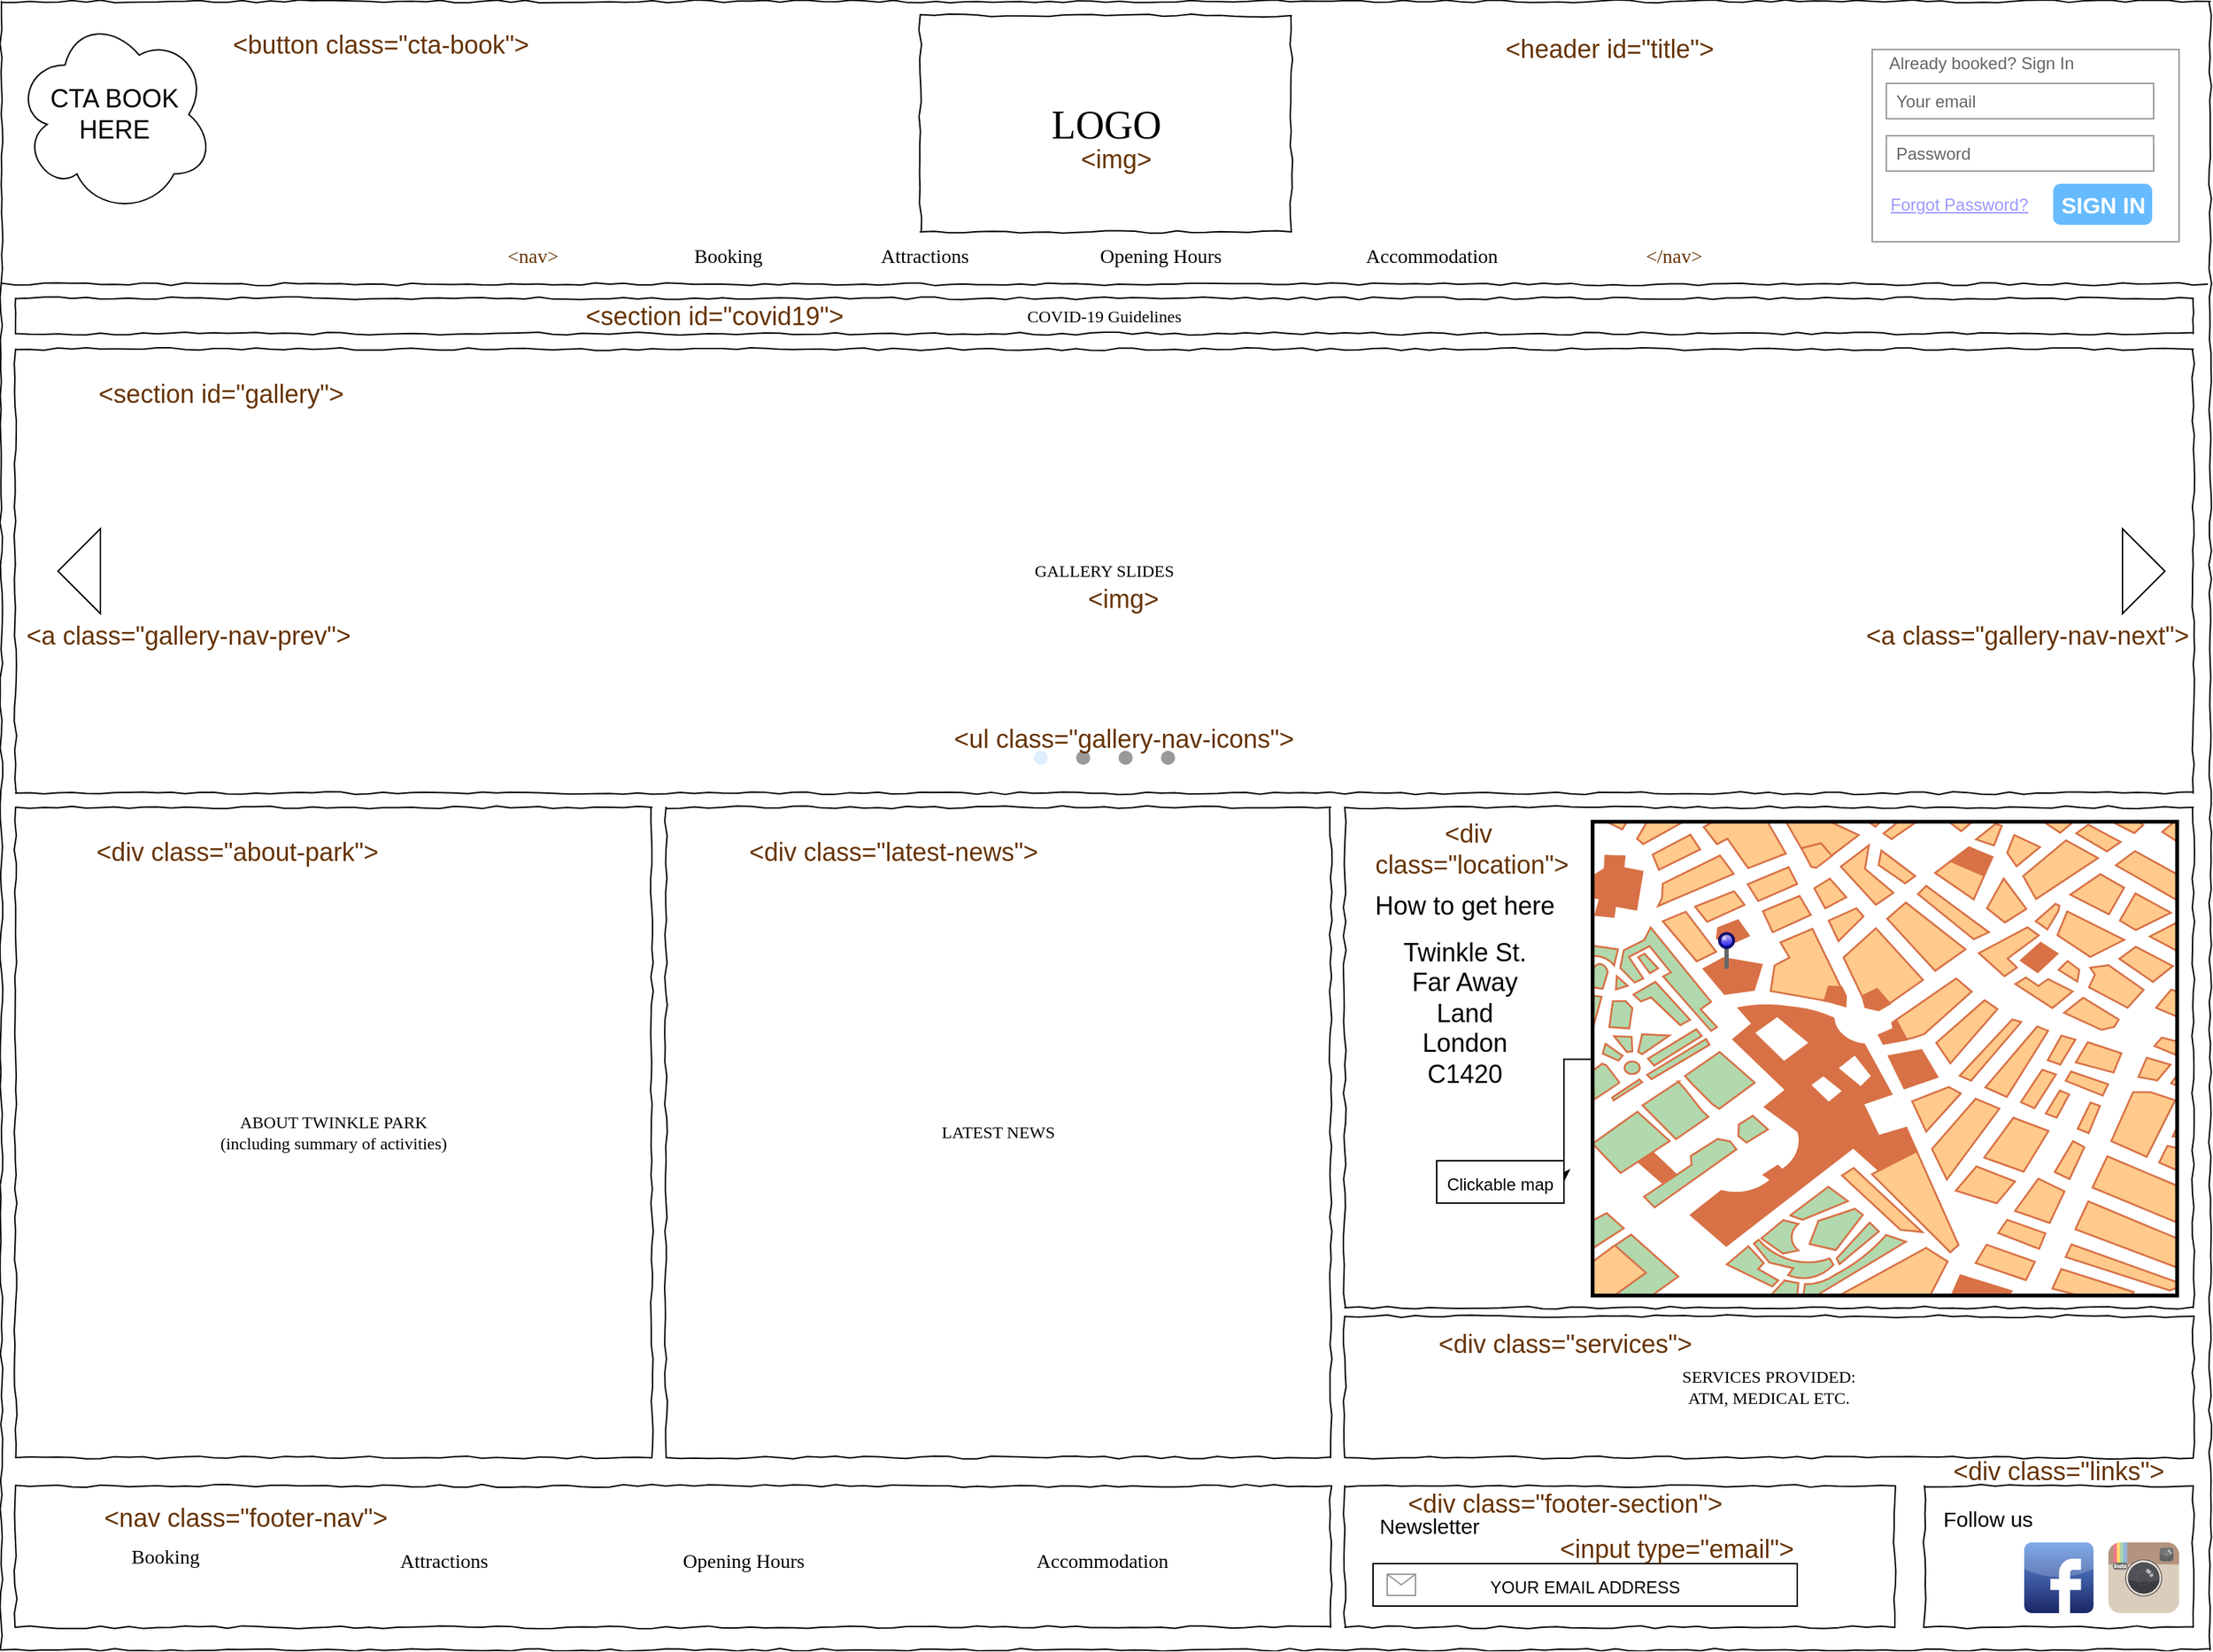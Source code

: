<mxfile version="14.7.1" type="device" pages="3"><diagram name="Main Page" id="03018318-947c-dd8e-b7a3-06fadd420f32"><mxGraphModel dx="1616" dy="916" grid="0" gridSize="10" guides="1" tooltips="1" connect="1" arrows="1" fold="1" page="1" pageScale="1" pageWidth="1600" pageHeight="1200" background="none" math="0" shadow="0"><root><mxCell id="0"/><mxCell id="1" parent="0"/><mxCell id="677b7b8949515195-1" value="" style="whiteSpace=wrap;html=1;rounded=0;shadow=0;labelBackgroundColor=none;strokeColor=#000000;strokeWidth=1;fillColor=none;fontFamily=Verdana;fontSize=12;fontColor=#000000;align=center;comic=1;" parent="1" vertex="1"><mxGeometry x="20" y="20" width="1562" height="1166" as="geometry"/></mxCell><mxCell id="FfrhdKVusNMHnWnwwKvJ-48" value="" style="whiteSpace=wrap;html=1;rounded=0;shadow=0;labelBackgroundColor=none;strokeWidth=1;fillColor=none;fontFamily=Verdana;fontSize=12;align=center;comic=1;" parent="1" vertex="1"><mxGeometry x="1380" y="1070" width="190" height="100" as="geometry"/></mxCell><mxCell id="FfrhdKVusNMHnWnwwKvJ-47" value="&lt;font style=&quot;font-size: 12px&quot;&gt;YOUR EMAIL ADDRESS&lt;/font&gt;" style="rounded=0;whiteSpace=wrap;html=1;fontSize=18;" parent="1" vertex="1"><mxGeometry x="990" y="1125" width="300" height="30" as="geometry"/></mxCell><mxCell id="677b7b8949515195-2" value="&lt;div&gt;LOGO&lt;/div&gt;" style="whiteSpace=wrap;html=1;rounded=0;shadow=0;labelBackgroundColor=none;strokeWidth=1;fontFamily=Verdana;fontSize=28;align=center;comic=1;" parent="1" vertex="1"><mxGeometry x="669.75" y="30" width="262.5" height="153" as="geometry"/></mxCell><mxCell id="677b7b8949515195-7" value="Accommodation" style="text;html=1;points=[];align=left;verticalAlign=top;spacingTop=-4;fontSize=14;fontFamily=Verdana" parent="1" vertex="1"><mxGeometry x="983" y="190" width="110" height="20" as="geometry"/></mxCell><mxCell id="677b7b8949515195-9" value="" style="line;strokeWidth=1;html=1;rounded=0;shadow=0;labelBackgroundColor=none;fillColor=none;fontFamily=Verdana;fontSize=14;fontColor=#000000;align=center;comic=1;" parent="1" vertex="1"><mxGeometry x="20" y="190" width="1560" height="60" as="geometry"/></mxCell><mxCell id="677b7b8949515195-10" value="COVID-19 Guidelines" style="whiteSpace=wrap;html=1;rounded=0;shadow=0;labelBackgroundColor=none;strokeWidth=1;fillColor=none;fontFamily=Verdana;fontSize=12;align=center;comic=1;" parent="1" vertex="1"><mxGeometry x="30" y="230" width="1540" height="25" as="geometry"/></mxCell><mxCell id="677b7b8949515195-25" value="LATEST NEWS" style="whiteSpace=wrap;html=1;rounded=0;shadow=0;labelBackgroundColor=none;strokeWidth=1;fillColor=none;fontFamily=Verdana;fontSize=12;align=center;comic=1;" parent="1" vertex="1"><mxGeometry x="490" y="590" width="470" height="460" as="geometry"/></mxCell><mxCell id="677b7b8949515195-26" value="ABOUT TWINKLE PARK&lt;br&gt;(including summary of activities)" style="whiteSpace=wrap;html=1;rounded=0;shadow=0;labelBackgroundColor=none;strokeWidth=1;fillColor=none;fontFamily=Verdana;fontSize=12;align=center;comic=1;" parent="1" vertex="1"><mxGeometry x="30" y="590" width="450" height="460" as="geometry"/></mxCell><mxCell id="FfrhdKVusNMHnWnwwKvJ-1" value="" style="strokeWidth=1;shadow=0;dashed=0;align=center;html=1;shape=mxgraph.mockup.forms.rrect;rSize=0;strokeColor=#999999;fillColor=#ffffff;" parent="1" vertex="1"><mxGeometry x="1343" y="54" width="217" height="136" as="geometry"/></mxCell><mxCell id="FfrhdKVusNMHnWnwwKvJ-2" value="Already booked? Sign In" style="strokeWidth=1;shadow=0;dashed=0;align=center;html=1;shape=mxgraph.mockup.forms.anchor;fontSize=12;fontColor=#666666;align=left;resizeWidth=1;spacingLeft=0;" parent="FfrhdKVusNMHnWnwwKvJ-1" vertex="1"><mxGeometry width="108.5" height="20" relative="1" as="geometry"><mxPoint x="10" as="offset"/></mxGeometry></mxCell><mxCell id="FfrhdKVusNMHnWnwwKvJ-3" value="Your email" style="strokeWidth=1;shadow=0;dashed=0;align=center;html=1;shape=mxgraph.mockup.forms.rrect;rSize=0;strokeColor=#999999;fontColor=#666666;align=left;spacingLeft=5;resizeWidth=1;" parent="FfrhdKVusNMHnWnwwKvJ-1" vertex="1"><mxGeometry width="189" height="25" relative="1" as="geometry"><mxPoint x="10" y="24" as="offset"/></mxGeometry></mxCell><mxCell id="FfrhdKVusNMHnWnwwKvJ-4" value="Password" style="strokeWidth=1;shadow=0;dashed=0;align=center;html=1;shape=mxgraph.mockup.forms.rrect;rSize=0;strokeColor=#999999;fontColor=#666666;align=left;spacingLeft=5;resizeWidth=1;" parent="FfrhdKVusNMHnWnwwKvJ-1" vertex="1"><mxGeometry width="189" height="25" relative="1" as="geometry"><mxPoint x="10" y="61" as="offset"/></mxGeometry></mxCell><mxCell id="FfrhdKVusNMHnWnwwKvJ-5" value="SIGN IN" style="strokeWidth=1;shadow=0;dashed=0;align=center;html=1;shape=mxgraph.mockup.forms.rrect;rSize=5;strokeColor=none;fontColor=#ffffff;fillColor=#66bbff;fontSize=16;fontStyle=1;" parent="FfrhdKVusNMHnWnwwKvJ-1" vertex="1"><mxGeometry y="1" width="70" height="29" relative="1" as="geometry"><mxPoint x="128" y="-41" as="offset"/></mxGeometry></mxCell><mxCell id="FfrhdKVusNMHnWnwwKvJ-6" value="Forgot Password?" style="strokeWidth=1;shadow=0;dashed=0;align=center;html=1;shape=mxgraph.mockup.forms.anchor;fontSize=12;fontColor=#9999ff;align=left;spacingLeft=0;fontStyle=4;resizeWidth=1;" parent="FfrhdKVusNMHnWnwwKvJ-1" vertex="1"><mxGeometry y="1" width="162.75" height="21" relative="1" as="geometry"><mxPoint x="11" y="-37" as="offset"/></mxGeometry></mxCell><mxCell id="FfrhdKVusNMHnWnwwKvJ-17" value="GALLERY SLIDES" style="whiteSpace=wrap;html=1;rounded=0;shadow=0;labelBackgroundColor=none;strokeColor=#000000;strokeWidth=1;fillColor=none;fontFamily=Verdana;fontSize=12;fontColor=#000000;align=center;comic=1;" parent="1" vertex="1"><mxGeometry x="30" y="266" width="1540" height="314" as="geometry"/></mxCell><mxCell id="FfrhdKVusNMHnWnwwKvJ-18" value="" style="verticalLabelPosition=bottom;shadow=0;dashed=0;align=center;html=1;verticalAlign=top;strokeWidth=1;shape=mxgraph.mockup.navigation.pageControl;fillColor=#999999;strokeColor=#ddeeff;" parent="1" vertex="1"><mxGeometry x="750" y="540" width="100" height="30" as="geometry"/></mxCell><mxCell id="FfrhdKVusNMHnWnwwKvJ-20" value="" style="triangle;whiteSpace=wrap;html=1;" parent="1" vertex="1"><mxGeometry x="1520" y="393" width="30" height="60" as="geometry"/></mxCell><mxCell id="FfrhdKVusNMHnWnwwKvJ-21" value="" style="triangle;whiteSpace=wrap;html=1;rotation=-180;" parent="1" vertex="1"><mxGeometry x="60" y="393" width="30" height="60" as="geometry"/></mxCell><mxCell id="FfrhdKVusNMHnWnwwKvJ-23" value="SERVICES PROVIDED:&lt;br&gt;ATM, MEDICAL ETC." style="whiteSpace=wrap;html=1;rounded=0;shadow=0;labelBackgroundColor=none;strokeWidth=1;fillColor=none;fontFamily=Verdana;fontSize=12;align=center;comic=1;" parent="1" vertex="1"><mxGeometry x="970" y="950" width="600" height="100" as="geometry"/></mxCell><mxCell id="FfrhdKVusNMHnWnwwKvJ-24" value="" style="whiteSpace=wrap;html=1;rounded=0;shadow=0;labelBackgroundColor=none;strokeWidth=1;fillColor=none;fontFamily=Verdana;fontSize=12;align=center;comic=1;" parent="1" vertex="1"><mxGeometry x="970" y="590" width="600" height="354" as="geometry"/></mxCell><mxCell id="FfrhdKVusNMHnWnwwKvJ-25" value="Opening Hours" style="text;html=1;points=[];align=left;verticalAlign=top;spacingTop=-4;fontSize=14;fontFamily=Verdana" parent="1" vertex="1"><mxGeometry x="795" y="190" width="110" height="20" as="geometry"/></mxCell><mxCell id="FfrhdKVusNMHnWnwwKvJ-27" value="" style="verticalLabelPosition=bottom;shadow=0;dashed=0;align=center;html=1;verticalAlign=top;strokeWidth=1;shape=mxgraph.mockup.misc.mail2;strokeColor=#999999;" parent="1" vertex="1"><mxGeometry x="1000" y="1132.5" width="20" height="15" as="geometry"/></mxCell><mxCell id="FfrhdKVusNMHnWnwwKvJ-33" value="" style="whiteSpace=wrap;html=1;rounded=0;shadow=0;labelBackgroundColor=none;strokeWidth=1;fillColor=none;fontFamily=Verdana;fontSize=12;align=center;comic=1;" parent="1" vertex="1"><mxGeometry x="30" y="1070" width="930" height="100" as="geometry"/></mxCell><mxCell id="FfrhdKVusNMHnWnwwKvJ-34" value="" style="whiteSpace=wrap;html=1;rounded=0;shadow=0;labelBackgroundColor=none;strokeWidth=1;fillColor=none;fontFamily=Verdana;fontSize=12;align=center;comic=1;" parent="1" vertex="1"><mxGeometry x="970" y="1070" width="389" height="100" as="geometry"/></mxCell><mxCell id="FfrhdKVusNMHnWnwwKvJ-42" style="edgeStyle=orthogonalEdgeStyle;rounded=0;orthogonalLoop=1;jettySize=auto;html=1;fontSize=18;" parent="1" source="FfrhdKVusNMHnWnwwKvJ-35" target="FfrhdKVusNMHnWnwwKvJ-43" edge="1"><mxGeometry relative="1" as="geometry"><mxPoint x="1375" y="636" as="targetPoint"/></mxGeometry></mxCell><mxCell id="FfrhdKVusNMHnWnwwKvJ-35" value="" style="verticalLabelPosition=bottom;shadow=0;dashed=0;align=center;html=1;verticalAlign=top;strokeWidth=1;shape=mxgraph.mockup.misc.map;" parent="1" vertex="1"><mxGeometry x="1145" y="600" width="415" height="336.5" as="geometry"/></mxCell><mxCell id="FfrhdKVusNMHnWnwwKvJ-36" value="" style="shape=image;html=1;verticalAlign=top;verticalLabelPosition=bottom;labelBackgroundColor=#ffffff;imageAspect=0;aspect=fixed;image=https://cdn4.iconfinder.com/data/icons/socialcones/508/Twitter-128.png" parent="1" vertex="1"><mxGeometry x="1390" y="1110" width="50" height="50" as="geometry"/></mxCell><mxCell id="FfrhdKVusNMHnWnwwKvJ-38" value="Newsletter" style="text;html=1;strokeColor=none;fillColor=none;align=center;verticalAlign=middle;whiteSpace=wrap;rounded=0;fontSize=15;" parent="1" vertex="1"><mxGeometry x="990" y="1085" width="80" height="25" as="geometry"/></mxCell><mxCell id="FfrhdKVusNMHnWnwwKvJ-39" value="How to get here" style="text;html=1;strokeColor=none;fillColor=none;align=center;verticalAlign=middle;whiteSpace=wrap;rounded=0;fontSize=18;" parent="1" vertex="1"><mxGeometry x="990" y="645" width="130" height="30" as="geometry"/></mxCell><mxCell id="FfrhdKVusNMHnWnwwKvJ-40" value="Twinkle St.&lt;br style=&quot;font-size: 18px;&quot;&gt;Far Away Land&lt;br style=&quot;font-size: 18px;&quot;&gt;London C1420" style="text;html=1;strokeColor=none;fillColor=none;align=center;verticalAlign=middle;whiteSpace=wrap;rounded=0;fontSize=18;" parent="1" vertex="1"><mxGeometry x="1000" y="675.75" width="110" height="120" as="geometry"/></mxCell><mxCell id="FfrhdKVusNMHnWnwwKvJ-43" value="&lt;span style=&quot;font-size: 12px&quot;&gt;Clickable map&lt;/span&gt;" style="rounded=0;whiteSpace=wrap;html=1;fontSize=18;" parent="1" vertex="1"><mxGeometry x="1035" y="840" width="90" height="30" as="geometry"/></mxCell><mxCell id="FfrhdKVusNMHnWnwwKvJ-46" value="" style="verticalLabelPosition=top;shadow=0;dashed=0;align=center;html=1;verticalAlign=bottom;strokeWidth=1;shape=mxgraph.mockup.misc.pin;fillColor2=#ccccff;fillColor3=#0000ff;strokeColor=#000066;fontSize=18;" parent="1" vertex="1"><mxGeometry x="1235" y="679.25" width="10" height="25" as="geometry"/></mxCell><mxCell id="FfrhdKVusNMHnWnwwKvJ-49" value="Follow us" style="text;html=1;strokeColor=none;fillColor=none;align=center;verticalAlign=middle;whiteSpace=wrap;rounded=0;fontSize=15;" parent="1" vertex="1"><mxGeometry x="1380" y="1080" width="90" height="25" as="geometry"/></mxCell><mxCell id="FfrhdKVusNMHnWnwwKvJ-54" value="" style="dashed=0;outlineConnect=0;html=1;align=center;labelPosition=center;verticalLabelPosition=bottom;verticalAlign=top;shape=mxgraph.webicons.facebook;fillColor=#6294E4;gradientColor=#1A2665;fontSize=18;" parent="1" vertex="1"><mxGeometry x="1450.5" y="1110" width="49" height="50" as="geometry"/></mxCell><mxCell id="FfrhdKVusNMHnWnwwKvJ-55" value="" style="dashed=0;outlineConnect=0;html=1;align=center;labelPosition=center;verticalLabelPosition=bottom;verticalAlign=top;shape=mxgraph.weblogos.instagram;fillColor=#6FC0E4;gradientColor=#1E305B;fontSize=18;" parent="1" vertex="1"><mxGeometry x="1510" y="1110" width="50" height="50" as="geometry"/></mxCell><mxCell id="FfrhdKVusNMHnWnwwKvJ-66" value="Booking" style="text;html=1;points=[];align=left;verticalAlign=top;spacingTop=-4;fontSize=14;fontFamily=Verdana" parent="1" vertex="1"><mxGeometry x="508" y="190" width="60" height="20" as="geometry"/></mxCell><mxCell id="FfrhdKVusNMHnWnwwKvJ-67" value="Attractions" style="text;html=1;points=[];align=left;verticalAlign=top;spacingTop=-4;fontSize=14;fontFamily=Verdana" parent="1" vertex="1"><mxGeometry x="640" y="190" width="80" height="20" as="geometry"/></mxCell><mxCell id="FfrhdKVusNMHnWnwwKvJ-70" value="Accommodation" style="text;html=1;points=[];align=left;verticalAlign=top;spacingTop=-4;fontSize=14;fontFamily=Verdana" parent="1" vertex="1"><mxGeometry x="750" y="1112.5" width="110" height="20" as="geometry"/></mxCell><mxCell id="FfrhdKVusNMHnWnwwKvJ-71" value="Opening Hours" style="text;html=1;points=[];align=left;verticalAlign=top;spacingTop=-4;fontSize=14;fontFamily=Verdana" parent="1" vertex="1"><mxGeometry x="500" y="1112.5" width="110" height="20" as="geometry"/></mxCell><mxCell id="FfrhdKVusNMHnWnwwKvJ-72" value="Booking" style="text;html=1;points=[];align=left;verticalAlign=top;spacingTop=-4;fontSize=14;fontFamily=Verdana" parent="1" vertex="1"><mxGeometry x="110" y="1110" width="60" height="20" as="geometry"/></mxCell><mxCell id="FfrhdKVusNMHnWnwwKvJ-73" value="Attractions" style="text;html=1;points=[];align=left;verticalAlign=top;spacingTop=-4;fontSize=14;fontFamily=Verdana" parent="1" vertex="1"><mxGeometry x="300" y="1112.5" width="80" height="20" as="geometry"/></mxCell><mxCell id="FfrhdKVusNMHnWnwwKvJ-74" value="CTA BOOK HERE" style="ellipse;shape=cloud;whiteSpace=wrap;html=1;fontSize=18;" parent="1" vertex="1"><mxGeometry x="30" y="30" width="140" height="140" as="geometry"/></mxCell><mxCell id="45JxrnyYj7q8bzTVvjdi-1" value="&lt;font color=&quot;#663300&quot;&gt;&amp;lt;nav&amp;gt;&lt;/font&gt;" style="text;html=1;points=[];align=left;verticalAlign=top;spacingTop=-4;fontSize=14;fontFamily=Verdana" parent="1" vertex="1"><mxGeometry x="376" y="190" width="60" height="20" as="geometry"/></mxCell><mxCell id="45JxrnyYj7q8bzTVvjdi-2" value="&lt;font color=&quot;#663300&quot;&gt;&amp;lt;/nav&amp;gt;&lt;/font&gt;" style="text;html=1;points=[];align=left;verticalAlign=top;spacingTop=-4;fontSize=14;fontFamily=Verdana" parent="1" vertex="1"><mxGeometry x="1181" y="190" width="60" height="20" as="geometry"/></mxCell><mxCell id="45JxrnyYj7q8bzTVvjdi-3" value="&lt;font style=&quot;font-size: 18px&quot; color=&quot;#663300&quot;&gt;&amp;lt;section id=&quot;covid19&quot;&amp;gt;&lt;/font&gt;" style="text;html=1;strokeColor=none;fillColor=none;align=center;verticalAlign=middle;whiteSpace=wrap;rounded=0;" parent="1" vertex="1"><mxGeometry x="403" y="232.5" width="243" height="20" as="geometry"/></mxCell><mxCell id="45JxrnyYj7q8bzTVvjdi-4" value="&lt;font style=&quot;font-size: 18px&quot; color=&quot;#663300&quot;&gt;&amp;lt;section id=&quot;gallery&quot;&amp;gt;&lt;/font&gt;" style="text;html=1;strokeColor=none;fillColor=none;align=center;verticalAlign=middle;whiteSpace=wrap;rounded=0;" parent="1" vertex="1"><mxGeometry x="54" y="288" width="243" height="20" as="geometry"/></mxCell><mxCell id="45JxrnyYj7q8bzTVvjdi-5" value="&lt;font style=&quot;font-size: 18px&quot; color=&quot;#663300&quot;&gt;&amp;lt;img&amp;gt;&lt;/font&gt;" style="text;html=1;strokeColor=none;fillColor=none;align=center;verticalAlign=middle;whiteSpace=wrap;rounded=0;" parent="1" vertex="1"><mxGeometry x="692" y="433" width="243" height="20" as="geometry"/></mxCell><mxCell id="45JxrnyYj7q8bzTVvjdi-6" value="&lt;font style=&quot;font-size: 18px&quot; color=&quot;#663300&quot;&gt;&amp;lt;a class=&quot;gallery-nav-prev&quot;&amp;gt;&lt;/font&gt;" style="text;html=1;strokeColor=none;fillColor=none;align=center;verticalAlign=middle;whiteSpace=wrap;rounded=0;" parent="1" vertex="1"><mxGeometry x="22" y="459" width="261" height="20" as="geometry"/></mxCell><mxCell id="45JxrnyYj7q8bzTVvjdi-7" value="&lt;font style=&quot;font-size: 18px&quot; color=&quot;#663300&quot;&gt;&amp;lt;a class=&quot;gallery-nav-next&quot;&amp;gt;&lt;/font&gt;" style="text;html=1;strokeColor=none;fillColor=none;align=center;verticalAlign=middle;whiteSpace=wrap;rounded=0;" parent="1" vertex="1"><mxGeometry x="1323" y="459" width="260" height="20" as="geometry"/></mxCell><mxCell id="45JxrnyYj7q8bzTVvjdi-8" value="&lt;font style=&quot;font-size: 18px&quot; color=&quot;#663300&quot;&gt;&amp;lt;ul class=&quot;gallery-nav-icons&quot;&amp;gt;&lt;/font&gt;" style="text;html=1;strokeColor=none;fillColor=none;align=center;verticalAlign=middle;whiteSpace=wrap;rounded=0;" parent="1" vertex="1"><mxGeometry x="667.5" y="532" width="292" height="20" as="geometry"/></mxCell><mxCell id="45JxrnyYj7q8bzTVvjdi-9" value="&lt;font style=&quot;font-size: 18px&quot; color=&quot;#663300&quot;&gt;&amp;lt;button class=&quot;cta-book&quot;&amp;gt;&lt;/font&gt;" style="text;html=1;strokeColor=none;fillColor=none;align=center;verticalAlign=middle;whiteSpace=wrap;rounded=0;" parent="1" vertex="1"><mxGeometry x="167" y="41" width="243" height="20" as="geometry"/></mxCell><mxCell id="45JxrnyYj7q8bzTVvjdi-10" value="&lt;font style=&quot;font-size: 18px&quot; color=&quot;#663300&quot;&gt;&amp;lt;div class=&quot;about-park&quot;&amp;gt;&lt;/font&gt;" style="text;html=1;strokeColor=none;fillColor=none;align=center;verticalAlign=middle;whiteSpace=wrap;rounded=0;" parent="1" vertex="1"><mxGeometry x="41" y="612" width="292" height="20" as="geometry"/></mxCell><mxCell id="45JxrnyYj7q8bzTVvjdi-11" value="&lt;font style=&quot;font-size: 18px&quot; color=&quot;#663300&quot;&gt;&amp;lt;div class=&quot;latest-news&quot;&amp;gt;&lt;/font&gt;" style="text;html=1;strokeColor=none;fillColor=none;align=center;verticalAlign=middle;whiteSpace=wrap;rounded=0;" parent="1" vertex="1"><mxGeometry x="505" y="612" width="292" height="20" as="geometry"/></mxCell><mxCell id="45JxrnyYj7q8bzTVvjdi-12" value="&lt;font style=&quot;font-size: 18px&quot; color=&quot;#663300&quot;&gt;&amp;lt;div&amp;nbsp; class=&quot;location&quot;&amp;gt;&lt;/font&gt;" style="text;html=1;strokeColor=none;fillColor=none;align=center;verticalAlign=middle;whiteSpace=wrap;rounded=0;" parent="1" vertex="1"><mxGeometry x="975" y="595" width="170" height="50" as="geometry"/></mxCell><mxCell id="45JxrnyYj7q8bzTVvjdi-14" value="&lt;font style=&quot;font-size: 18px&quot; color=&quot;#663300&quot;&gt;&amp;lt;div class=&quot;services&quot;&amp;gt;&lt;/font&gt;" style="text;html=1;strokeColor=none;fillColor=none;align=center;verticalAlign=middle;whiteSpace=wrap;rounded=0;" parent="1" vertex="1"><mxGeometry x="980" y="960" width="292" height="20" as="geometry"/></mxCell><mxCell id="45JxrnyYj7q8bzTVvjdi-15" value="&lt;font style=&quot;font-size: 18px&quot; color=&quot;#663300&quot;&gt;&amp;lt;nav class=&quot;footer-nav&quot;&amp;gt;&lt;/font&gt;" style="text;html=1;strokeColor=none;fillColor=none;align=center;verticalAlign=middle;whiteSpace=wrap;rounded=0;" parent="1" vertex="1"><mxGeometry x="47" y="1082.5" width="292" height="20" as="geometry"/></mxCell><mxCell id="45JxrnyYj7q8bzTVvjdi-16" value="&lt;font style=&quot;font-size: 18px&quot; color=&quot;#663300&quot;&gt;&amp;lt;div class=&quot;footer-section&quot;&amp;gt;&lt;/font&gt;" style="text;html=1;strokeColor=none;fillColor=none;align=center;verticalAlign=middle;whiteSpace=wrap;rounded=0;" parent="1" vertex="1"><mxGeometry x="980" y="1073" width="292" height="20" as="geometry"/></mxCell><mxCell id="45JxrnyYj7q8bzTVvjdi-17" value="&lt;font style=&quot;font-size: 18px&quot; color=&quot;#663300&quot;&gt;&amp;lt;input type=&quot;email&quot;&amp;gt;&lt;/font&gt;" style="text;html=1;strokeColor=none;fillColor=none;align=center;verticalAlign=middle;whiteSpace=wrap;rounded=0;" parent="1" vertex="1"><mxGeometry x="1059" y="1105" width="292" height="20" as="geometry"/></mxCell><mxCell id="45JxrnyYj7q8bzTVvjdi-18" value="&lt;font style=&quot;font-size: 18px&quot; color=&quot;#663300&quot;&gt;&amp;lt;div class=&quot;links&quot;&amp;gt;&lt;/font&gt;" style="text;html=1;strokeColor=none;fillColor=none;align=center;verticalAlign=middle;whiteSpace=wrap;rounded=0;" parent="1" vertex="1"><mxGeometry x="1370" y="1050" width="210" height="20" as="geometry"/></mxCell><mxCell id="oYSb3OkqxCFys-myEXic-1" value="&lt;font style=&quot;font-size: 18px&quot; color=&quot;#663300&quot;&gt;&amp;lt;img&amp;gt;&lt;/font&gt;" style="text;html=1;strokeColor=none;fillColor=none;align=center;verticalAlign=middle;whiteSpace=wrap;rounded=0;" vertex="1" parent="1"><mxGeometry x="687" y="122" width="243" height="20" as="geometry"/></mxCell><mxCell id="oYSb3OkqxCFys-myEXic-2" value="&lt;font style=&quot;font-size: 18px&quot; color=&quot;#663300&quot;&gt;&amp;lt;header id=&quot;title&quot;&amp;gt;&lt;/font&gt;" style="text;html=1;strokeColor=none;fillColor=none;align=center;verticalAlign=middle;whiteSpace=wrap;rounded=0;" vertex="1" parent="1"><mxGeometry x="1036" y="44" width="243" height="20" as="geometry"/></mxCell></root></mxGraphModel></diagram><diagram name="Attractions" id="zZ7FXAG64mNLD2XvD51z"><mxGraphModel dx="1885" dy="1068" grid="0" gridSize="10" guides="1" tooltips="1" connect="1" arrows="1" fold="1" page="1" pageScale="1" pageWidth="1600" pageHeight="1200" background="none" math="0" shadow="0"><root><mxCell id="mvFUCAEkhFqUSnfQZUGN-0"/><mxCell id="mvFUCAEkhFqUSnfQZUGN-1" parent="mvFUCAEkhFqUSnfQZUGN-0"/><mxCell id="mvFUCAEkhFqUSnfQZUGN-2" value="" style="whiteSpace=wrap;html=1;rounded=0;shadow=0;labelBackgroundColor=none;strokeColor=#000000;strokeWidth=1;fillColor=none;fontFamily=Verdana;fontSize=12;fontColor=#000000;align=center;comic=1;" parent="mvFUCAEkhFqUSnfQZUGN-1" vertex="1"><mxGeometry x="20" y="20" width="1562" height="1166" as="geometry"/></mxCell><mxCell id="mvFUCAEkhFqUSnfQZUGN-6" value="Accommodation" style="text;html=1;points=[];align=left;verticalAlign=top;spacingTop=-4;fontSize=14;fontFamily=Verdana" parent="mvFUCAEkhFqUSnfQZUGN-1" vertex="1"><mxGeometry x="983" y="190" width="110" height="20" as="geometry"/></mxCell><mxCell id="mvFUCAEkhFqUSnfQZUGN-7" value="" style="line;strokeWidth=1;html=1;rounded=0;shadow=0;labelBackgroundColor=none;fillColor=none;fontFamily=Verdana;fontSize=14;fontColor=#000000;align=center;comic=1;" parent="mvFUCAEkhFqUSnfQZUGN-1" vertex="1"><mxGeometry x="20" y="190" width="1560" height="60" as="geometry"/></mxCell><mxCell id="mvFUCAEkhFqUSnfQZUGN-23" value="Opening Hours" style="text;html=1;points=[];align=left;verticalAlign=top;spacingTop=-4;fontSize=14;fontFamily=Verdana" parent="mvFUCAEkhFqUSnfQZUGN-1" vertex="1"><mxGeometry x="795" y="190" width="110" height="20" as="geometry"/></mxCell><mxCell id="mvFUCAEkhFqUSnfQZUGN-38" value="Booking" style="text;html=1;points=[];align=left;verticalAlign=top;spacingTop=-4;fontSize=14;fontFamily=Verdana" parent="mvFUCAEkhFqUSnfQZUGN-1" vertex="1"><mxGeometry x="508" y="190" width="60" height="20" as="geometry"/></mxCell><mxCell id="mvFUCAEkhFqUSnfQZUGN-39" value="Attractions" style="text;html=1;points=[];align=left;verticalAlign=top;spacingTop=-4;fontSize=14;fontFamily=Verdana" parent="mvFUCAEkhFqUSnfQZUGN-1" vertex="1"><mxGeometry x="640" y="190" width="80" height="20" as="geometry"/></mxCell><mxCell id="2glcwGmkjisSHqmj15Xr-0" value="" style="whiteSpace=wrap;html=1;rounded=0;shadow=0;labelBackgroundColor=none;strokeWidth=1;fillColor=none;fontFamily=Verdana;fontSize=12;align=center;comic=1;" parent="mvFUCAEkhFqUSnfQZUGN-1" vertex="1"><mxGeometry x="1380" y="1070" width="190" height="100" as="geometry"/></mxCell><mxCell id="2glcwGmkjisSHqmj15Xr-1" value="&lt;font style=&quot;font-size: 12px&quot;&gt;YOUR EMAIL ADDRESS&lt;/font&gt;" style="rounded=0;whiteSpace=wrap;html=1;fontSize=18;" parent="mvFUCAEkhFqUSnfQZUGN-1" vertex="1"><mxGeometry x="990" y="1125" width="300" height="30" as="geometry"/></mxCell><mxCell id="2glcwGmkjisSHqmj15Xr-2" value="" style="verticalLabelPosition=bottom;shadow=0;dashed=0;align=center;html=1;verticalAlign=top;strokeWidth=1;shape=mxgraph.mockup.misc.mail2;strokeColor=#999999;" parent="mvFUCAEkhFqUSnfQZUGN-1" vertex="1"><mxGeometry x="1000" y="1132.5" width="20" height="15" as="geometry"/></mxCell><mxCell id="2glcwGmkjisSHqmj15Xr-3" value="" style="whiteSpace=wrap;html=1;rounded=0;shadow=0;labelBackgroundColor=none;strokeWidth=1;fillColor=none;fontFamily=Verdana;fontSize=12;align=center;comic=1;" parent="mvFUCAEkhFqUSnfQZUGN-1" vertex="1"><mxGeometry x="30" y="1070" width="930" height="100" as="geometry"/></mxCell><mxCell id="2glcwGmkjisSHqmj15Xr-4" value="" style="whiteSpace=wrap;html=1;rounded=0;shadow=0;labelBackgroundColor=none;strokeWidth=1;fillColor=none;fontFamily=Verdana;fontSize=12;align=center;comic=1;" parent="mvFUCAEkhFqUSnfQZUGN-1" vertex="1"><mxGeometry x="970" y="1070" width="389" height="100" as="geometry"/></mxCell><mxCell id="2glcwGmkjisSHqmj15Xr-5" value="" style="shape=image;html=1;verticalAlign=top;verticalLabelPosition=bottom;labelBackgroundColor=#ffffff;imageAspect=0;aspect=fixed;image=https://cdn4.iconfinder.com/data/icons/socialcones/508/Twitter-128.png" parent="mvFUCAEkhFqUSnfQZUGN-1" vertex="1"><mxGeometry x="1390" y="1110" width="50" height="50" as="geometry"/></mxCell><mxCell id="2glcwGmkjisSHqmj15Xr-6" value="Newsletter" style="text;html=1;strokeColor=none;fillColor=none;align=center;verticalAlign=middle;whiteSpace=wrap;rounded=0;fontSize=15;" parent="mvFUCAEkhFqUSnfQZUGN-1" vertex="1"><mxGeometry x="990" y="1085" width="80" height="25" as="geometry"/></mxCell><mxCell id="2glcwGmkjisSHqmj15Xr-7" value="Follow us" style="text;html=1;strokeColor=none;fillColor=none;align=center;verticalAlign=middle;whiteSpace=wrap;rounded=0;fontSize=15;" parent="mvFUCAEkhFqUSnfQZUGN-1" vertex="1"><mxGeometry x="1380" y="1080" width="90" height="25" as="geometry"/></mxCell><mxCell id="2glcwGmkjisSHqmj15Xr-8" value="" style="dashed=0;outlineConnect=0;html=1;align=center;labelPosition=center;verticalLabelPosition=bottom;verticalAlign=top;shape=mxgraph.webicons.facebook;fillColor=#6294E4;gradientColor=#1A2665;fontSize=18;" parent="mvFUCAEkhFqUSnfQZUGN-1" vertex="1"><mxGeometry x="1450.5" y="1110" width="49" height="50" as="geometry"/></mxCell><mxCell id="2glcwGmkjisSHqmj15Xr-9" value="" style="dashed=0;outlineConnect=0;html=1;align=center;labelPosition=center;verticalLabelPosition=bottom;verticalAlign=top;shape=mxgraph.weblogos.instagram;fillColor=#6FC0E4;gradientColor=#1E305B;fontSize=18;" parent="mvFUCAEkhFqUSnfQZUGN-1" vertex="1"><mxGeometry x="1510" y="1110" width="50" height="50" as="geometry"/></mxCell><mxCell id="2glcwGmkjisSHqmj15Xr-10" value="Accommodation" style="text;html=1;points=[];align=left;verticalAlign=top;spacingTop=-4;fontSize=14;fontFamily=Verdana" parent="mvFUCAEkhFqUSnfQZUGN-1" vertex="1"><mxGeometry x="750" y="1112.5" width="110" height="20" as="geometry"/></mxCell><mxCell id="2glcwGmkjisSHqmj15Xr-11" value="Opening Hours" style="text;html=1;points=[];align=left;verticalAlign=top;spacingTop=-4;fontSize=14;fontFamily=Verdana" parent="mvFUCAEkhFqUSnfQZUGN-1" vertex="1"><mxGeometry x="500" y="1112.5" width="110" height="20" as="geometry"/></mxCell><mxCell id="2glcwGmkjisSHqmj15Xr-12" value="Booking" style="text;html=1;points=[];align=left;verticalAlign=top;spacingTop=-4;fontSize=14;fontFamily=Verdana" parent="mvFUCAEkhFqUSnfQZUGN-1" vertex="1"><mxGeometry x="110" y="1110" width="60" height="20" as="geometry"/></mxCell><mxCell id="2glcwGmkjisSHqmj15Xr-13" value="Attractions" style="text;html=1;points=[];align=left;verticalAlign=top;spacingTop=-4;fontSize=14;fontFamily=Verdana" parent="mvFUCAEkhFqUSnfQZUGN-1" vertex="1"><mxGeometry x="300" y="1112.5" width="80" height="20" as="geometry"/></mxCell><mxCell id="lDNoGfmZ4zWseBOd5Qpa-0" value="CTA BOOK HERE" style="ellipse;shape=cloud;whiteSpace=wrap;html=1;fontSize=18;" parent="mvFUCAEkhFqUSnfQZUGN-1" vertex="1"><mxGeometry x="30" y="30" width="140" height="140" as="geometry"/></mxCell><mxCell id="j4I3FvdBPHcz8mHlOdfx-0" value="LOGO" style="whiteSpace=wrap;html=1;rounded=0;shadow=0;labelBackgroundColor=none;strokeWidth=1;fontFamily=Verdana;fontSize=28;align=center;comic=1;" parent="mvFUCAEkhFqUSnfQZUGN-1" vertex="1"><mxGeometry x="669.75" y="30" width="262.5" height="153" as="geometry"/></mxCell><mxCell id="2PlGJm9L0clx5aRdvctx-0" value="ATTRACTION" style="whiteSpace=wrap;html=1;rounded=0;shadow=0;labelBackgroundColor=none;strokeColor=#000000;strokeWidth=1;fillColor=none;fontFamily=Verdana;fontSize=12;fontColor=#000000;align=center;comic=1;" parent="mvFUCAEkhFqUSnfQZUGN-1" vertex="1"><mxGeometry x="30" y="240" width="760" height="400" as="geometry"/></mxCell><mxCell id="2PlGJm9L0clx5aRdvctx-7" value="ATTRACTION" style="whiteSpace=wrap;html=1;rounded=0;shadow=0;labelBackgroundColor=none;strokeColor=#000000;strokeWidth=1;fillColor=none;fontFamily=Verdana;fontSize=12;fontColor=#000000;align=center;comic=1;" parent="mvFUCAEkhFqUSnfQZUGN-1" vertex="1"><mxGeometry x="30" y="660" width="370" height="400" as="geometry"/></mxCell><mxCell id="2PlGJm9L0clx5aRdvctx-9" value="&#xA;&#xA;&lt;span style=&quot;color: rgb(0, 0, 0); font-family: verdana; font-size: 12px; font-style: normal; font-weight: 400; letter-spacing: normal; text-align: center; text-indent: 0px; text-transform: none; word-spacing: 0px; background-color: rgb(248, 249, 250); display: inline; float: none;&quot;&gt;ATTRACTION&lt;/span&gt;&#xA;&#xA;" style="whiteSpace=wrap;html=1;rounded=0;shadow=0;labelBackgroundColor=none;strokeColor=#000000;strokeWidth=1;fillColor=none;fontFamily=Verdana;fontSize=12;fontColor=#000000;align=center;comic=1;" parent="mvFUCAEkhFqUSnfQZUGN-1" vertex="1"><mxGeometry x="420" y="660" width="370" height="400" as="geometry"/></mxCell><mxCell id="2PlGJm9L0clx5aRdvctx-10" value="&#xA;&#xA;&lt;span style=&quot;color: rgb(0, 0, 0); font-family: verdana; font-size: 12px; font-style: normal; font-weight: 400; letter-spacing: normal; text-align: center; text-indent: 0px; text-transform: none; word-spacing: 0px; background-color: rgb(248, 249, 250); display: inline; float: none;&quot;&gt;ATTRACTION&lt;/span&gt;&#xA;&#xA;" style="whiteSpace=wrap;html=1;rounded=0;shadow=0;labelBackgroundColor=none;strokeColor=#000000;strokeWidth=1;fillColor=none;fontFamily=Verdana;fontSize=12;fontColor=#000000;align=center;comic=1;" parent="mvFUCAEkhFqUSnfQZUGN-1" vertex="1"><mxGeometry x="810" y="240" width="370" height="400" as="geometry"/></mxCell><mxCell id="2PlGJm9L0clx5aRdvctx-11" value="&#xA;&#xA;&lt;span style=&quot;color: rgb(0, 0, 0); font-family: verdana; font-size: 12px; font-style: normal; font-weight: 400; letter-spacing: normal; text-align: center; text-indent: 0px; text-transform: none; word-spacing: 0px; background-color: rgb(248, 249, 250); display: inline; float: none;&quot;&gt;ATTRACTION&lt;/span&gt;&#xA;&#xA;" style="whiteSpace=wrap;html=1;rounded=0;shadow=0;labelBackgroundColor=none;strokeColor=#000000;strokeWidth=1;fillColor=none;fontFamily=Verdana;fontSize=12;fontColor=#000000;align=center;comic=1;" parent="mvFUCAEkhFqUSnfQZUGN-1" vertex="1"><mxGeometry x="810" y="660" width="370" height="400" as="geometry"/></mxCell><mxCell id="2PlGJm9L0clx5aRdvctx-12" value="&#xA;&#xA;&lt;span style=&quot;color: rgb(0, 0, 0); font-family: verdana; font-size: 12px; font-style: normal; font-weight: 400; letter-spacing: normal; text-align: center; text-indent: 0px; text-transform: none; word-spacing: 0px; background-color: rgb(248, 249, 250); display: inline; float: none;&quot;&gt;ATTRACTION&lt;/span&gt;&#xA;&#xA;" style="whiteSpace=wrap;html=1;rounded=0;shadow=0;labelBackgroundColor=none;strokeColor=#000000;strokeWidth=1;fillColor=none;fontFamily=Verdana;fontSize=12;fontColor=#000000;align=center;comic=1;" parent="mvFUCAEkhFqUSnfQZUGN-1" vertex="1"><mxGeometry x="1200" y="240" width="370" height="400" as="geometry"/></mxCell><mxCell id="2PlGJm9L0clx5aRdvctx-13" value="&#xA;&#xA;&lt;span style=&quot;color: rgb(0, 0, 0); font-family: verdana; font-size: 12px; font-style: normal; font-weight: 400; letter-spacing: normal; text-align: center; text-indent: 0px; text-transform: none; word-spacing: 0px; background-color: rgb(248, 249, 250); display: inline; float: none;&quot;&gt;ATTRACTION&lt;/span&gt;&#xA;&#xA;" style="whiteSpace=wrap;html=1;rounded=0;shadow=0;labelBackgroundColor=none;strokeColor=#000000;strokeWidth=1;fillColor=none;fontFamily=Verdana;fontSize=12;fontColor=#000000;align=center;comic=1;" parent="mvFUCAEkhFqUSnfQZUGN-1" vertex="1"><mxGeometry x="1200" y="660" width="370" height="400" as="geometry"/></mxCell><mxCell id="uu75h04H3ewV24V125LB-0" value="" style="strokeWidth=1;shadow=0;dashed=0;align=center;html=1;shape=mxgraph.mockup.forms.rrect;rSize=0;strokeColor=#999999;fillColor=#ffffff;" parent="mvFUCAEkhFqUSnfQZUGN-1" vertex="1"><mxGeometry x="1343" y="54" width="217" height="136" as="geometry"/></mxCell><mxCell id="uu75h04H3ewV24V125LB-1" value="Already booked? Sign In" style="strokeWidth=1;shadow=0;dashed=0;align=center;html=1;shape=mxgraph.mockup.forms.anchor;fontSize=12;fontColor=#666666;align=left;resizeWidth=1;spacingLeft=0;" parent="uu75h04H3ewV24V125LB-0" vertex="1"><mxGeometry width="108.5" height="20" relative="1" as="geometry"><mxPoint x="10" as="offset"/></mxGeometry></mxCell><mxCell id="uu75h04H3ewV24V125LB-2" value="Your email" style="strokeWidth=1;shadow=0;dashed=0;align=center;html=1;shape=mxgraph.mockup.forms.rrect;rSize=0;strokeColor=#999999;fontColor=#666666;align=left;spacingLeft=5;resizeWidth=1;" parent="uu75h04H3ewV24V125LB-0" vertex="1"><mxGeometry width="189" height="25" relative="1" as="geometry"><mxPoint x="10" y="24" as="offset"/></mxGeometry></mxCell><mxCell id="uu75h04H3ewV24V125LB-3" value="Password" style="strokeWidth=1;shadow=0;dashed=0;align=center;html=1;shape=mxgraph.mockup.forms.rrect;rSize=0;strokeColor=#999999;fontColor=#666666;align=left;spacingLeft=5;resizeWidth=1;" parent="uu75h04H3ewV24V125LB-0" vertex="1"><mxGeometry width="189" height="25" relative="1" as="geometry"><mxPoint x="10" y="61" as="offset"/></mxGeometry></mxCell><mxCell id="uu75h04H3ewV24V125LB-4" value="SIGN IN" style="strokeWidth=1;shadow=0;dashed=0;align=center;html=1;shape=mxgraph.mockup.forms.rrect;rSize=5;strokeColor=none;fontColor=#ffffff;fillColor=#66bbff;fontSize=16;fontStyle=1;" parent="uu75h04H3ewV24V125LB-0" vertex="1"><mxGeometry y="1" width="70" height="29" relative="1" as="geometry"><mxPoint x="128" y="-41" as="offset"/></mxGeometry></mxCell><mxCell id="uu75h04H3ewV24V125LB-5" value="Forgot Password?" style="strokeWidth=1;shadow=0;dashed=0;align=center;html=1;shape=mxgraph.mockup.forms.anchor;fontSize=12;fontColor=#9999ff;align=left;spacingLeft=0;fontStyle=4;resizeWidth=1;" parent="uu75h04H3ewV24V125LB-0" vertex="1"><mxGeometry y="1" width="162.75" height="21" relative="1" as="geometry"><mxPoint x="11" y="-37" as="offset"/></mxGeometry></mxCell><mxCell id="G8R5UyB5tuNFsKJyYfLA-0" value="&lt;font color=&quot;#663300&quot;&gt;&amp;lt;nav&amp;gt;&lt;/font&gt;" style="text;html=1;points=[];align=left;verticalAlign=top;spacingTop=-4;fontSize=14;fontFamily=Verdana" vertex="1" parent="mvFUCAEkhFqUSnfQZUGN-1"><mxGeometry x="376" y="190" width="60" height="20" as="geometry"/></mxCell><mxCell id="G8R5UyB5tuNFsKJyYfLA-1" value="&lt;font color=&quot;#663300&quot;&gt;&amp;lt;/nav&amp;gt;&lt;/font&gt;" style="text;html=1;points=[];align=left;verticalAlign=top;spacingTop=-4;fontSize=14;fontFamily=Verdana" vertex="1" parent="mvFUCAEkhFqUSnfQZUGN-1"><mxGeometry x="1181" y="190" width="60" height="20" as="geometry"/></mxCell><mxCell id="G8R5UyB5tuNFsKJyYfLA-2" value="&lt;font style=&quot;font-size: 18px&quot; color=&quot;#663300&quot;&gt;&amp;lt;section id=&quot;attraction&quot;&amp;gt;&lt;/font&gt;" style="text;html=1;strokeColor=none;fillColor=none;align=center;verticalAlign=middle;whiteSpace=wrap;rounded=0;" vertex="1" parent="mvFUCAEkhFqUSnfQZUGN-1"><mxGeometry x="52" y="259" width="243" height="20" as="geometry"/></mxCell><mxCell id="G8R5UyB5tuNFsKJyYfLA-3" value="&lt;font style=&quot;font-size: 18px&quot; color=&quot;#663300&quot;&gt;&amp;lt;img&amp;gt;&lt;/font&gt;" style="text;html=1;strokeColor=none;fillColor=none;align=center;verticalAlign=middle;whiteSpace=wrap;rounded=0;" vertex="1" parent="mvFUCAEkhFqUSnfQZUGN-1"><mxGeometry x="687" y="122" width="243" height="20" as="geometry"/></mxCell><mxCell id="G8R5UyB5tuNFsKJyYfLA-4" value="&lt;font style=&quot;font-size: 18px&quot; color=&quot;#663300&quot;&gt;&amp;lt;header id=&quot;title&quot;&amp;gt;&lt;/font&gt;" style="text;html=1;strokeColor=none;fillColor=none;align=center;verticalAlign=middle;whiteSpace=wrap;rounded=0;" vertex="1" parent="mvFUCAEkhFqUSnfQZUGN-1"><mxGeometry x="1036" y="44" width="243" height="20" as="geometry"/></mxCell><mxCell id="PV7HnDNl4ju4BmfFLQlS-0" value="&lt;font style=&quot;font-size: 18px&quot; color=&quot;#663300&quot;&gt;&amp;lt;nav class=&quot;footer-nav&quot;&amp;gt;&lt;/font&gt;" style="text;html=1;strokeColor=none;fillColor=none;align=center;verticalAlign=middle;whiteSpace=wrap;rounded=0;" vertex="1" parent="mvFUCAEkhFqUSnfQZUGN-1"><mxGeometry x="47" y="1082.5" width="292" height="20" as="geometry"/></mxCell><mxCell id="PV7HnDNl4ju4BmfFLQlS-1" value="&lt;font style=&quot;font-size: 18px&quot; color=&quot;#663300&quot;&gt;&amp;lt;div class=&quot;footer-section&quot;&amp;gt;&lt;/font&gt;" style="text;html=1;strokeColor=none;fillColor=none;align=center;verticalAlign=middle;whiteSpace=wrap;rounded=0;" vertex="1" parent="mvFUCAEkhFqUSnfQZUGN-1"><mxGeometry x="980" y="1073" width="292" height="20" as="geometry"/></mxCell><mxCell id="PV7HnDNl4ju4BmfFLQlS-2" value="&lt;font style=&quot;font-size: 18px&quot; color=&quot;#663300&quot;&gt;&amp;lt;input type=&quot;email&quot;&amp;gt;&lt;/font&gt;" style="text;html=1;strokeColor=none;fillColor=none;align=center;verticalAlign=middle;whiteSpace=wrap;rounded=0;" vertex="1" parent="mvFUCAEkhFqUSnfQZUGN-1"><mxGeometry x="1059" y="1105" width="292" height="20" as="geometry"/></mxCell><mxCell id="PV7HnDNl4ju4BmfFLQlS-3" value="&lt;font style=&quot;font-size: 18px&quot; color=&quot;#663300&quot;&gt;&amp;lt;div class=&quot;links&quot;&amp;gt;&lt;/font&gt;" style="text;html=1;strokeColor=none;fillColor=none;align=center;verticalAlign=middle;whiteSpace=wrap;rounded=0;" vertex="1" parent="mvFUCAEkhFqUSnfQZUGN-1"><mxGeometry x="1370" y="1050" width="210" height="20" as="geometry"/></mxCell><mxCell id="PV7HnDNl4ju4BmfFLQlS-4" value="&lt;font style=&quot;font-size: 18px&quot; color=&quot;#663300&quot;&gt;&amp;lt;button class=&quot;cta-book&quot;&amp;gt;&lt;/font&gt;" style="text;html=1;strokeColor=none;fillColor=none;align=center;verticalAlign=middle;whiteSpace=wrap;rounded=0;" vertex="1" parent="mvFUCAEkhFqUSnfQZUGN-1"><mxGeometry x="177" y="51" width="243" height="20" as="geometry"/></mxCell><mxCell id="PV7HnDNl4ju4BmfFLQlS-5" value="&lt;font style=&quot;font-size: 18px&quot; color=&quot;#663300&quot;&gt;&amp;lt;div class=&quot;attraction&quot;&amp;gt;&lt;/font&gt;" style="text;html=1;strokeColor=none;fillColor=none;align=center;verticalAlign=middle;whiteSpace=wrap;rounded=0;" vertex="1" parent="mvFUCAEkhFqUSnfQZUGN-1"><mxGeometry x="52" y="317" width="243" height="20" as="geometry"/></mxCell><mxCell id="PV7HnDNl4ju4BmfFLQlS-6" value="&lt;font style=&quot;font-size: 18px&quot; color=&quot;#663300&quot;&gt;&amp;lt;img class=&quot;attraction-img&quot;&amp;gt;&lt;/font&gt;" style="text;html=1;strokeColor=none;fillColor=none;align=center;verticalAlign=middle;whiteSpace=wrap;rounded=0;" vertex="1" parent="mvFUCAEkhFqUSnfQZUGN-1"><mxGeometry x="47" y="344" width="243" height="20" as="geometry"/></mxCell><mxCell id="PV7HnDNl4ju4BmfFLQlS-7" value="&lt;font style=&quot;font-size: 18px&quot; color=&quot;#663300&quot;&gt;&amp;lt;div class=&quot;attraction&quot;&amp;gt;&lt;/font&gt;" style="text;html=1;strokeColor=none;fillColor=none;align=center;verticalAlign=middle;whiteSpace=wrap;rounded=0;" vertex="1" parent="mvFUCAEkhFqUSnfQZUGN-1"><mxGeometry x="832" y="259" width="243" height="20" as="geometry"/></mxCell><mxCell id="PV7HnDNl4ju4BmfFLQlS-8" value="&lt;font style=&quot;font-size: 18px&quot; color=&quot;#663300&quot;&gt;&amp;lt;img class=&quot;attraction-img&quot;&amp;gt;&lt;/font&gt;" style="text;html=1;strokeColor=none;fillColor=none;align=center;verticalAlign=middle;whiteSpace=wrap;rounded=0;" vertex="1" parent="mvFUCAEkhFqUSnfQZUGN-1"><mxGeometry x="827" y="286" width="243" height="20" as="geometry"/></mxCell><mxCell id="PV7HnDNl4ju4BmfFLQlS-9" value="&lt;font style=&quot;font-size: 18px&quot; color=&quot;#663300&quot;&gt;&amp;lt;div class=&quot;attraction&quot;&amp;gt;&lt;/font&gt;" style="text;html=1;strokeColor=none;fillColor=none;align=center;verticalAlign=middle;whiteSpace=wrap;rounded=0;" vertex="1" parent="mvFUCAEkhFqUSnfQZUGN-1"><mxGeometry x="1237" y="259" width="243" height="20" as="geometry"/></mxCell><mxCell id="PV7HnDNl4ju4BmfFLQlS-10" value="&lt;font style=&quot;font-size: 18px&quot; color=&quot;#663300&quot;&gt;&amp;lt;img class=&quot;attraction-img&quot;&amp;gt;&lt;/font&gt;" style="text;html=1;strokeColor=none;fillColor=none;align=center;verticalAlign=middle;whiteSpace=wrap;rounded=0;" vertex="1" parent="mvFUCAEkhFqUSnfQZUGN-1"><mxGeometry x="1232" y="286" width="243" height="20" as="geometry"/></mxCell><mxCell id="PV7HnDNl4ju4BmfFLQlS-11" value="&lt;font style=&quot;font-size: 18px&quot; color=&quot;#663300&quot;&gt;&amp;lt;div class=&quot;attraction&quot;&amp;gt;&lt;/font&gt;" style="text;html=1;strokeColor=none;fillColor=none;align=center;verticalAlign=middle;whiteSpace=wrap;rounded=0;" vertex="1" parent="mvFUCAEkhFqUSnfQZUGN-1"><mxGeometry x="62" y="680" width="243" height="20" as="geometry"/></mxCell><mxCell id="PV7HnDNl4ju4BmfFLQlS-12" value="&lt;font style=&quot;font-size: 18px&quot; color=&quot;#663300&quot;&gt;&amp;lt;img class=&quot;attraction-img&quot;&amp;gt;&lt;/font&gt;" style="text;html=1;strokeColor=none;fillColor=none;align=center;verticalAlign=middle;whiteSpace=wrap;rounded=0;" vertex="1" parent="mvFUCAEkhFqUSnfQZUGN-1"><mxGeometry x="57" y="707" width="243" height="20" as="geometry"/></mxCell><mxCell id="PV7HnDNl4ju4BmfFLQlS-14" value="&lt;font style=&quot;font-size: 18px&quot; color=&quot;#663300&quot;&gt;&amp;lt;div class=&quot;attraction&quot;&amp;gt;&lt;/font&gt;" style="text;html=1;strokeColor=none;fillColor=none;align=center;verticalAlign=middle;whiteSpace=wrap;rounded=0;" vertex="1" parent="mvFUCAEkhFqUSnfQZUGN-1"><mxGeometry x="454" y="680" width="243" height="20" as="geometry"/></mxCell><mxCell id="PV7HnDNl4ju4BmfFLQlS-15" value="&lt;font style=&quot;font-size: 18px&quot; color=&quot;#663300&quot;&gt;&amp;lt;img class=&quot;attraction-img&quot;&amp;gt;&lt;/font&gt;" style="text;html=1;strokeColor=none;fillColor=none;align=center;verticalAlign=middle;whiteSpace=wrap;rounded=0;" vertex="1" parent="mvFUCAEkhFqUSnfQZUGN-1"><mxGeometry x="449" y="707" width="243" height="20" as="geometry"/></mxCell><mxCell id="PV7HnDNl4ju4BmfFLQlS-16" value="&lt;font style=&quot;font-size: 18px&quot; color=&quot;#663300&quot;&gt;&amp;lt;div class=&quot;attraction&quot;&amp;gt;&lt;/font&gt;" style="text;html=1;strokeColor=none;fillColor=none;align=center;verticalAlign=middle;whiteSpace=wrap;rounded=0;" vertex="1" parent="mvFUCAEkhFqUSnfQZUGN-1"><mxGeometry x="1227" y="680" width="243" height="20" as="geometry"/></mxCell><mxCell id="PV7HnDNl4ju4BmfFLQlS-17" value="&lt;font style=&quot;font-size: 18px&quot; color=&quot;#663300&quot;&gt;&amp;lt;img class=&quot;attraction-img&quot;&amp;gt;&lt;/font&gt;" style="text;html=1;strokeColor=none;fillColor=none;align=center;verticalAlign=middle;whiteSpace=wrap;rounded=0;" vertex="1" parent="mvFUCAEkhFqUSnfQZUGN-1"><mxGeometry x="1222" y="707" width="243" height="20" as="geometry"/></mxCell><mxCell id="PV7HnDNl4ju4BmfFLQlS-18" value="&lt;font style=&quot;font-size: 18px&quot; color=&quot;#663300&quot;&gt;&amp;lt;img class=&quot;attraction-img&quot;&amp;gt;&lt;/font&gt;" style="text;html=1;strokeColor=none;fillColor=none;align=center;verticalAlign=middle;whiteSpace=wrap;rounded=0;" vertex="1" parent="mvFUCAEkhFqUSnfQZUGN-1"><mxGeometry x="830" y="707" width="243" height="20" as="geometry"/></mxCell><mxCell id="PV7HnDNl4ju4BmfFLQlS-19" value="&lt;font style=&quot;font-size: 18px&quot; color=&quot;#663300&quot;&gt;&amp;lt;div class=&quot;attraction&quot;&amp;gt;&lt;/font&gt;" style="text;html=1;strokeColor=none;fillColor=none;align=center;verticalAlign=middle;whiteSpace=wrap;rounded=0;" vertex="1" parent="mvFUCAEkhFqUSnfQZUGN-1"><mxGeometry x="835" y="680" width="243" height="20" as="geometry"/></mxCell></root></mxGraphModel></diagram><diagram name="Booking" id="WSixqclfyKaG7E1SvXjj"><mxGraphModel dx="1616" dy="916" grid="0" gridSize="10" guides="1" tooltips="1" connect="1" arrows="1" fold="1" page="1" pageScale="1" pageWidth="1600" pageHeight="1200" background="none" math="0" shadow="0"><root><mxCell id="xBhdYg9bDA1RKDjaO7kQ-0"/><mxCell id="xBhdYg9bDA1RKDjaO7kQ-1" parent="xBhdYg9bDA1RKDjaO7kQ-0"/><mxCell id="xBhdYg9bDA1RKDjaO7kQ-2" value="" style="whiteSpace=wrap;html=1;rounded=0;shadow=0;labelBackgroundColor=none;strokeColor=#000000;strokeWidth=1;fillColor=none;fontFamily=Verdana;fontSize=12;fontColor=#000000;align=center;comic=1;" parent="xBhdYg9bDA1RKDjaO7kQ-1" vertex="1"><mxGeometry x="20" y="20" width="1562" height="1166" as="geometry"/></mxCell><mxCell id="I6zZyjbdqRgjL7IUth5Q-53" value="" style="whiteSpace=wrap;html=1;rounded=0;shadow=0;labelBackgroundColor=none;strokeColor=#000000;strokeWidth=1;fillColor=none;fontFamily=Verdana;fontSize=12;fontColor=#000000;align=center;comic=1;treeMoving=1;" parent="xBhdYg9bDA1RKDjaO7kQ-1" vertex="1"><mxGeometry x="610" y="230" width="960" height="530" as="geometry"/></mxCell><mxCell id="GNwwn4Be3fC6Lf_f--Xy-2" value="" style="strokeWidth=1;shadow=0;dashed=0;align=center;html=1;shape=mxgraph.mockup.forms.rrect;rSize=0;strokeColor=#999999;fillColor=#ffffff;recursiveResize=0;treeMoving=1;" parent="xBhdYg9bDA1RKDjaO7kQ-1" vertex="1"><mxGeometry x="1030" y="411.24" width="470" height="258.76" as="geometry"/></mxCell><mxCell id="le6NL-XNbyHrvwVYhiYW-168" value="SINGLE PASS DESCRIPTION" style="whiteSpace=wrap;html=1;rounded=0;shadow=0;labelBackgroundColor=none;strokeColor=#000000;strokeWidth=1;fillColor=none;fontFamily=Verdana;fontSize=12;fontColor=#000000;align=center;comic=1;" parent="GNwwn4Be3fC6Lf_f--Xy-2" vertex="1"><mxGeometry x="10" y="17.52" width="220" height="102.48" as="geometry"/></mxCell><mxCell id="le6NL-XNbyHrvwVYhiYW-175" value="SINGLE PASS DESCRIPTION" style="whiteSpace=wrap;html=1;rounded=0;shadow=0;labelBackgroundColor=none;strokeColor=#000000;strokeWidth=1;fillColor=none;fontFamily=Verdana;fontSize=12;fontColor=#000000;align=center;comic=1;" parent="GNwwn4Be3fC6Lf_f--Xy-2" vertex="1"><mxGeometry x="10" y="140" width="220" height="104.69" as="geometry"/></mxCell><mxCell id="le6NL-XNbyHrvwVYhiYW-176" value="SINGLE PASS DESCRIPTION" style="whiteSpace=wrap;html=1;rounded=0;shadow=0;labelBackgroundColor=none;strokeColor=#000000;strokeWidth=1;fillColor=none;fontFamily=Verdana;fontSize=12;fontColor=#000000;align=center;comic=1;" parent="GNwwn4Be3fC6Lf_f--Xy-2" vertex="1"><mxGeometry x="240" y="15.79" width="220" height="102.48" as="geometry"/></mxCell><mxCell id="le6NL-XNbyHrvwVYhiYW-177" value="SINGLE PASS DESCRIPTION" style="whiteSpace=wrap;html=1;rounded=0;shadow=0;labelBackgroundColor=none;strokeColor=#000000;strokeWidth=1;fillColor=none;fontFamily=Verdana;fontSize=12;fontColor=#000000;align=center;comic=1;" parent="GNwwn4Be3fC6Lf_f--Xy-2" vertex="1"><mxGeometry x="240" y="138.27" width="220" height="104.69" as="geometry"/></mxCell><mxCell id="xBhdYg9bDA1RKDjaO7kQ-4" value="Accommodation" style="text;html=1;points=[];align=left;verticalAlign=top;spacingTop=-4;fontSize=14;fontFamily=Verdana" parent="xBhdYg9bDA1RKDjaO7kQ-1" vertex="1"><mxGeometry x="983" y="190" width="110" height="20" as="geometry"/></mxCell><mxCell id="xBhdYg9bDA1RKDjaO7kQ-5" value="" style="line;strokeWidth=1;html=1;rounded=0;shadow=0;labelBackgroundColor=none;fillColor=none;fontFamily=Verdana;fontSize=14;fontColor=#000000;align=center;comic=1;" parent="xBhdYg9bDA1RKDjaO7kQ-1" vertex="1"><mxGeometry x="20" y="190" width="1560" height="60" as="geometry"/></mxCell><mxCell id="xBhdYg9bDA1RKDjaO7kQ-12" value="Opening Hours" style="text;html=1;points=[];align=left;verticalAlign=top;spacingTop=-4;fontSize=14;fontFamily=Verdana" parent="xBhdYg9bDA1RKDjaO7kQ-1" vertex="1"><mxGeometry x="795" y="190" width="110" height="20" as="geometry"/></mxCell><mxCell id="xBhdYg9bDA1RKDjaO7kQ-13" value="Booking" style="text;html=1;points=[];align=left;verticalAlign=top;spacingTop=-4;fontSize=14;fontFamily=Verdana" parent="xBhdYg9bDA1RKDjaO7kQ-1" vertex="1"><mxGeometry x="508" y="190" width="60" height="20" as="geometry"/></mxCell><mxCell id="xBhdYg9bDA1RKDjaO7kQ-14" value="Attractions" style="text;html=1;points=[];align=left;verticalAlign=top;spacingTop=-4;fontSize=14;fontFamily=Verdana" parent="xBhdYg9bDA1RKDjaO7kQ-1" vertex="1"><mxGeometry x="640" y="190" width="80" height="20" as="geometry"/></mxCell><mxCell id="xBhdYg9bDA1RKDjaO7kQ-16" value="" style="whiteSpace=wrap;html=1;rounded=0;shadow=0;labelBackgroundColor=none;strokeWidth=1;fillColor=none;fontFamily=Verdana;fontSize=12;align=center;comic=1;" parent="xBhdYg9bDA1RKDjaO7kQ-1" vertex="1"><mxGeometry x="1380" y="1070" width="190" height="100" as="geometry"/></mxCell><mxCell id="xBhdYg9bDA1RKDjaO7kQ-17" value="&lt;font style=&quot;font-size: 12px&quot;&gt;YOUR EMAIL ADDRESS&lt;/font&gt;" style="rounded=0;whiteSpace=wrap;html=1;fontSize=18;" parent="xBhdYg9bDA1RKDjaO7kQ-1" vertex="1"><mxGeometry x="990" y="1125" width="300" height="30" as="geometry"/></mxCell><mxCell id="xBhdYg9bDA1RKDjaO7kQ-18" value="" style="verticalLabelPosition=bottom;shadow=0;dashed=0;align=center;html=1;verticalAlign=top;strokeWidth=1;shape=mxgraph.mockup.misc.mail2;strokeColor=#999999;" parent="xBhdYg9bDA1RKDjaO7kQ-1" vertex="1"><mxGeometry x="1000" y="1132.5" width="20" height="15" as="geometry"/></mxCell><mxCell id="xBhdYg9bDA1RKDjaO7kQ-19" value="" style="whiteSpace=wrap;html=1;rounded=0;shadow=0;labelBackgroundColor=none;strokeWidth=1;fillColor=none;fontFamily=Verdana;fontSize=12;align=center;comic=1;" parent="xBhdYg9bDA1RKDjaO7kQ-1" vertex="1"><mxGeometry x="30" y="1070" width="930" height="100" as="geometry"/></mxCell><mxCell id="xBhdYg9bDA1RKDjaO7kQ-20" value="" style="whiteSpace=wrap;html=1;rounded=0;shadow=0;labelBackgroundColor=none;strokeWidth=1;fillColor=none;fontFamily=Verdana;fontSize=12;align=center;comic=1;" parent="xBhdYg9bDA1RKDjaO7kQ-1" vertex="1"><mxGeometry x="970" y="1070" width="389" height="100" as="geometry"/></mxCell><mxCell id="xBhdYg9bDA1RKDjaO7kQ-21" value="" style="shape=image;html=1;verticalAlign=top;verticalLabelPosition=bottom;labelBackgroundColor=#ffffff;imageAspect=0;aspect=fixed;image=https://cdn4.iconfinder.com/data/icons/socialcones/508/Twitter-128.png" parent="xBhdYg9bDA1RKDjaO7kQ-1" vertex="1"><mxGeometry x="1390" y="1110" width="50" height="50" as="geometry"/></mxCell><mxCell id="xBhdYg9bDA1RKDjaO7kQ-22" value="Newsletter" style="text;html=1;strokeColor=none;fillColor=none;align=center;verticalAlign=middle;whiteSpace=wrap;rounded=0;fontSize=15;" parent="xBhdYg9bDA1RKDjaO7kQ-1" vertex="1"><mxGeometry x="990" y="1085" width="80" height="25" as="geometry"/></mxCell><mxCell id="xBhdYg9bDA1RKDjaO7kQ-23" value="Follow us" style="text;html=1;strokeColor=none;fillColor=none;align=center;verticalAlign=middle;whiteSpace=wrap;rounded=0;fontSize=15;" parent="xBhdYg9bDA1RKDjaO7kQ-1" vertex="1"><mxGeometry x="1380" y="1080" width="90" height="25" as="geometry"/></mxCell><mxCell id="xBhdYg9bDA1RKDjaO7kQ-24" value="" style="dashed=0;outlineConnect=0;html=1;align=center;labelPosition=center;verticalLabelPosition=bottom;verticalAlign=top;shape=mxgraph.webicons.facebook;fillColor=#6294E4;gradientColor=#1A2665;fontSize=18;" parent="xBhdYg9bDA1RKDjaO7kQ-1" vertex="1"><mxGeometry x="1450.5" y="1110" width="49" height="50" as="geometry"/></mxCell><mxCell id="xBhdYg9bDA1RKDjaO7kQ-25" value="" style="dashed=0;outlineConnect=0;html=1;align=center;labelPosition=center;verticalLabelPosition=bottom;verticalAlign=top;shape=mxgraph.weblogos.instagram;fillColor=#6FC0E4;gradientColor=#1E305B;fontSize=18;" parent="xBhdYg9bDA1RKDjaO7kQ-1" vertex="1"><mxGeometry x="1510" y="1110" width="50" height="50" as="geometry"/></mxCell><mxCell id="xBhdYg9bDA1RKDjaO7kQ-26" value="Accommodation" style="text;html=1;points=[];align=left;verticalAlign=top;spacingTop=-4;fontSize=14;fontFamily=Verdana" parent="xBhdYg9bDA1RKDjaO7kQ-1" vertex="1"><mxGeometry x="750" y="1112.5" width="110" height="20" as="geometry"/></mxCell><mxCell id="xBhdYg9bDA1RKDjaO7kQ-27" value="Opening Hours" style="text;html=1;points=[];align=left;verticalAlign=top;spacingTop=-4;fontSize=14;fontFamily=Verdana" parent="xBhdYg9bDA1RKDjaO7kQ-1" vertex="1"><mxGeometry x="500" y="1112.5" width="110" height="20" as="geometry"/></mxCell><mxCell id="xBhdYg9bDA1RKDjaO7kQ-28" value="Booking" style="text;html=1;points=[];align=left;verticalAlign=top;spacingTop=-4;fontSize=14;fontFamily=Verdana" parent="xBhdYg9bDA1RKDjaO7kQ-1" vertex="1"><mxGeometry x="110" y="1110" width="60" height="20" as="geometry"/></mxCell><mxCell id="xBhdYg9bDA1RKDjaO7kQ-29" value="Attractions" style="text;html=1;points=[];align=left;verticalAlign=top;spacingTop=-4;fontSize=14;fontFamily=Verdana" parent="xBhdYg9bDA1RKDjaO7kQ-1" vertex="1"><mxGeometry x="300" y="1112.5" width="80" height="20" as="geometry"/></mxCell><mxCell id="perGF4pVkL-5Tzyyq4WT-0" value="LOGO" style="whiteSpace=wrap;html=1;rounded=0;shadow=0;labelBackgroundColor=none;strokeWidth=1;fontFamily=Verdana;fontSize=28;align=center;comic=1;" parent="xBhdYg9bDA1RKDjaO7kQ-1" vertex="1"><mxGeometry x="669.75" y="30" width="262.5" height="153" as="geometry"/></mxCell><mxCell id="I6zZyjbdqRgjL7IUth5Q-0" value="SINGLE PASS DESCRIPTION" style="whiteSpace=wrap;html=1;rounded=0;shadow=0;labelBackgroundColor=none;strokeColor=#000000;strokeWidth=1;fillColor=none;fontFamily=Verdana;fontSize=12;fontColor=#000000;align=center;comic=1;" parent="xBhdYg9bDA1RKDjaO7kQ-1" vertex="1"><mxGeometry x="30" y="230" width="280" height="410" as="geometry"/></mxCell><mxCell id="I6zZyjbdqRgjL7IUth5Q-10" value="WEEKEND PASS DESCRIPTION" style="whiteSpace=wrap;html=1;rounded=0;shadow=0;labelBackgroundColor=none;strokeColor=#000000;strokeWidth=1;fillColor=none;fontFamily=Verdana;fontSize=12;fontColor=#000000;align=center;comic=1;" parent="xBhdYg9bDA1RKDjaO7kQ-1" vertex="1"><mxGeometry x="30" y="650" width="280" height="410" as="geometry"/></mxCell><mxCell id="I6zZyjbdqRgjL7IUth5Q-11" value="FAMILY PASS DESCRIPTION" style="whiteSpace=wrap;html=1;rounded=0;shadow=0;labelBackgroundColor=none;strokeColor=#000000;strokeWidth=1;fillColor=none;fontFamily=Verdana;fontSize=12;fontColor=#000000;align=center;comic=1;" parent="xBhdYg9bDA1RKDjaO7kQ-1" vertex="1"><mxGeometry x="320" y="230" width="280" height="410" as="geometry"/></mxCell><mxCell id="I6zZyjbdqRgjL7IUth5Q-12" value="ANNUAL PASS DESCRIPTION" style="whiteSpace=wrap;html=1;rounded=0;shadow=0;labelBackgroundColor=none;strokeColor=#000000;strokeWidth=1;fillColor=none;fontFamily=Verdana;fontSize=12;fontColor=#000000;align=center;comic=1;" parent="xBhdYg9bDA1RKDjaO7kQ-1" vertex="1"><mxGeometry x="320" y="650" width="280" height="410" as="geometry"/></mxCell><mxCell id="I6zZyjbdqRgjL7IUth5Q-37" value="Booking form" style="fillColor=none;strokeColor=none;align=left;fontSize=14;treeMoving=1;" parent="xBhdYg9bDA1RKDjaO7kQ-1" vertex="1"><mxGeometry x="670" y="240" width="260" height="40" as="geometry"/></mxCell><mxCell id="I6zZyjbdqRgjL7IUth5Q-38" value="Name" style="html=1;shadow=0;dashed=0;shape=mxgraph.bootstrap.rrect;rSize=5;fillColor=none;strokeColor=#999999;align=left;spacing=15;fontSize=14;fontColor=#6C767D;treeMoving=1;" parent="xBhdYg9bDA1RKDjaO7kQ-1" vertex="1"><mxGeometry width="830" height="30" relative="1" as="geometry"><mxPoint x="670" y="290" as="offset"/></mxGeometry></mxCell><mxCell id="I6zZyjbdqRgjL7IUth5Q-40" value="Email" style="html=1;shadow=0;dashed=0;shape=mxgraph.bootstrap.rrect;rSize=5;fillColor=none;strokeColor=#999999;align=left;spacing=15;fontSize=14;fontColor=#6C767D;treeMoving=1;" parent="xBhdYg9bDA1RKDjaO7kQ-1" vertex="1"><mxGeometry width="830" height="30" relative="1" as="geometry"><mxPoint x="670" y="330" as="offset"/></mxGeometry></mxCell><mxCell id="I6zZyjbdqRgjL7IUth5Q-42" value="" style="html=1;shadow=0;dashed=0;shape=mxgraph.bootstrap.rrect;rSize=5;fillColor=none;strokeColor=#999999;align=left;spacing=15;fontSize=14;fontColor=#6C767D;treeMoving=1;" parent="xBhdYg9bDA1RKDjaO7kQ-1" vertex="1"><mxGeometry width="60" height="100" relative="1" as="geometry"><mxPoint x="960" y="410" as="offset"/></mxGeometry></mxCell><mxCell id="I6zZyjbdqRgjL7IUth5Q-43" value="" style="html=1;shadow=0;dashed=0;shape=mxgraph.bootstrap.rightButton;rSize=5;fillColor=#F1F1F1;strokeColor=#999999;treeMoving=1;" parent="I6zZyjbdqRgjL7IUth5Q-42" vertex="1"><mxGeometry x="1" width="20" height="100" relative="1" as="geometry"><mxPoint x="-20" as="offset"/></mxGeometry></mxCell><mxCell id="I6zZyjbdqRgjL7IUth5Q-44" value="" style="fillColor=#C1C1C1;strokeColor=none;treeMoving=1;" parent="I6zZyjbdqRgjL7IUth5Q-43" vertex="1"><mxGeometry width="16" height="45" relative="1" as="geometry"><mxPoint x="2" y="20" as="offset"/></mxGeometry></mxCell><mxCell id="I6zZyjbdqRgjL7IUth5Q-45" value="" style="shape=triangle;direction=north;fillColor=#C1C1C1;strokeColor=none;perimeter=none;treeMoving=1;" parent="I6zZyjbdqRgjL7IUth5Q-43" vertex="1"><mxGeometry width="10" height="5" relative="1" as="geometry"><mxPoint x="5" y="7.5" as="offset"/></mxGeometry></mxCell><mxCell id="I6zZyjbdqRgjL7IUth5Q-46" value="" style="shape=triangle;direction=south;fillColor=#505050;strokeColor=none;perimeter=none;treeMoving=1;" parent="I6zZyjbdqRgjL7IUth5Q-43" vertex="1"><mxGeometry y="1" width="10" height="5" relative="1" as="geometry"><mxPoint x="5" y="-12.5" as="offset"/></mxGeometry></mxCell><mxCell id="I6zZyjbdqRgjL7IUth5Q-47" value="1" style="fillColor=none;strokeColor=none;align=left;spacing=15;fontSize=14;fontColor=#6C767D;treeMoving=1;" parent="I6zZyjbdqRgjL7IUth5Q-42" vertex="1"><mxGeometry width="40" height="20" relative="1" as="geometry"><mxPoint y="10" as="offset"/></mxGeometry></mxCell><mxCell id="I6zZyjbdqRgjL7IUth5Q-48" value="2" style="fillColor=none;strokeColor=none;align=left;spacing=15;fontSize=14;fontColor=#6C767D;treeMoving=1;" parent="I6zZyjbdqRgjL7IUth5Q-42" vertex="1"><mxGeometry width="30" height="20" relative="1" as="geometry"><mxPoint y="30" as="offset"/></mxGeometry></mxCell><mxCell id="I6zZyjbdqRgjL7IUth5Q-49" value="3" style="fillColor=none;strokeColor=none;align=left;spacing=15;fontSize=14;fontColor=#6C767D;treeMoving=1;" parent="I6zZyjbdqRgjL7IUth5Q-42" vertex="1"><mxGeometry width="40" height="20" relative="1" as="geometry"><mxPoint y="50" as="offset"/></mxGeometry></mxCell><mxCell id="I6zZyjbdqRgjL7IUth5Q-50" value="4" style="fillColor=none;strokeColor=none;align=left;spacing=15;fontSize=14;fontColor=#6C767D;treeMoving=1;" parent="I6zZyjbdqRgjL7IUth5Q-42" vertex="1"><mxGeometry width="40" height="20" relative="1" as="geometry"><mxPoint y="70" as="offset"/></mxGeometry></mxCell><mxCell id="GNwwn4Be3fC6Lf_f--Xy-0" value="Number of visitors" style="html=1;shadow=0;dashed=0;shape=mxgraph.bootstrap.rrect;rSize=5;fillColor=none;strokeColor=#999999;align=left;spacing=15;fontSize=14;fontColor=#6C767D;treeMoving=1;" parent="xBhdYg9bDA1RKDjaO7kQ-1" vertex="1"><mxGeometry x="669.75" y="410" width="280.25" height="30" as="geometry"/></mxCell><mxCell id="le6NL-XNbyHrvwVYhiYW-0" value="GALLERY SLIDES" style="whiteSpace=wrap;html=1;rounded=0;shadow=0;labelBackgroundColor=none;strokeColor=#000000;strokeWidth=1;fillColor=none;fontFamily=Verdana;fontSize=12;fontColor=#000000;align=center;comic=1;" parent="xBhdYg9bDA1RKDjaO7kQ-1" vertex="1"><mxGeometry x="610" y="770" width="960" height="290" as="geometry"/></mxCell><mxCell id="le6NL-XNbyHrvwVYhiYW-1" value="" style="verticalLabelPosition=bottom;shadow=0;dashed=0;align=center;html=1;verticalAlign=top;strokeWidth=1;shape=mxgraph.mockup.navigation.pageControl;fillColor=#999999;strokeColor=#ddeeff;" parent="xBhdYg9bDA1RKDjaO7kQ-1" vertex="1"><mxGeometry x="1040" y="1030" width="100" height="30" as="geometry"/></mxCell><mxCell id="le6NL-XNbyHrvwVYhiYW-2" value="" style="triangle;whiteSpace=wrap;html=1;" parent="xBhdYg9bDA1RKDjaO7kQ-1" vertex="1"><mxGeometry x="1520" y="885" width="30" height="60" as="geometry"/></mxCell><mxCell id="le6NL-XNbyHrvwVYhiYW-3" value="" style="triangle;whiteSpace=wrap;html=1;rotation=-180;" parent="xBhdYg9bDA1RKDjaO7kQ-1" vertex="1"><mxGeometry x="630" y="885" width="30" height="60" as="geometry"/></mxCell><mxCell id="le6NL-XNbyHrvwVYhiYW-57" value="BOOK" style="rounded=1;fillColor=#0057D8;align=center;strokeColor=none;html=1;fontColor=#ffffff;fontSize=12" parent="xBhdYg9bDA1RKDjaO7kQ-1" vertex="1"><mxGeometry x="1030" y="685" width="470" height="40" as="geometry"/></mxCell><mxCell id="le6NL-XNbyHrvwVYhiYW-60" value="Contact number" style="html=1;shadow=0;dashed=0;shape=mxgraph.bootstrap.rrect;rSize=5;fillColor=none;strokeColor=#999999;align=left;spacing=15;fontSize=14;fontColor=#6C767D;treeMoving=1;" parent="xBhdYg9bDA1RKDjaO7kQ-1" vertex="1"><mxGeometry x="669.75" y="370" width="830.25" height="30" as="geometry"/></mxCell><mxCell id="le6NL-XNbyHrvwVYhiYW-61" value="" style="strokeWidth=1;shadow=0;dashed=0;align=center;html=1;shape=mxgraph.mockup.forms.rrect;rSize=5;strokeColor=#999999;fillColor=#ffffff;" parent="xBhdYg9bDA1RKDjaO7kQ-1" vertex="1"><mxGeometry x="669.75" y="560" width="170" height="165" as="geometry"/></mxCell><mxCell id="le6NL-XNbyHrvwVYhiYW-62" value="October 2021" style="strokeWidth=1;shadow=0;dashed=0;align=center;html=1;shape=mxgraph.mockup.forms.anchor;fontColor=#999999;" parent="le6NL-XNbyHrvwVYhiYW-61" vertex="1"><mxGeometry x="31.875" y="7.543" width="106.25" height="18.857" as="geometry"/></mxCell><mxCell id="le6NL-XNbyHrvwVYhiYW-63" value="&lt;" style="strokeWidth=1;shadow=0;dashed=0;align=center;html=1;shape=mxgraph.mockup.forms.rrect;rSize=4;strokeColor=#999999;fontColor=#008cff;fontSize=19;fontStyle=1;" parent="le6NL-XNbyHrvwVYhiYW-61" vertex="1"><mxGeometry x="8.5" y="7.543" width="26.562" height="18.857" as="geometry"/></mxCell><mxCell id="le6NL-XNbyHrvwVYhiYW-64" value="&gt;" style="strokeWidth=1;shadow=0;dashed=0;align=center;html=1;shape=mxgraph.mockup.forms.rrect;rSize=4;strokeColor=#999999;fontColor=#008cff;fontSize=19;fontStyle=1;" parent="le6NL-XNbyHrvwVYhiYW-61" vertex="1"><mxGeometry x="134.937" y="7.543" width="26.562" height="18.857" as="geometry"/></mxCell><mxCell id="le6NL-XNbyHrvwVYhiYW-65" value="Mo" style="strokeWidth=1;shadow=0;dashed=0;align=center;html=1;shape=mxgraph.mockup.forms.anchor;fontColor=#999999;" parent="le6NL-XNbyHrvwVYhiYW-61" vertex="1"><mxGeometry x="10.625" y="26.4" width="21.25" height="18.857" as="geometry"/></mxCell><mxCell id="le6NL-XNbyHrvwVYhiYW-66" value="Tu" style="strokeWidth=1;shadow=0;dashed=0;align=center;html=1;shape=mxgraph.mockup.forms.anchor;fontColor=#999999;" parent="le6NL-XNbyHrvwVYhiYW-61" vertex="1"><mxGeometry x="31.875" y="26.4" width="21.25" height="18.857" as="geometry"/></mxCell><mxCell id="le6NL-XNbyHrvwVYhiYW-67" value="We" style="strokeWidth=1;shadow=0;dashed=0;align=center;html=1;shape=mxgraph.mockup.forms.anchor;fontColor=#999999;" parent="le6NL-XNbyHrvwVYhiYW-61" vertex="1"><mxGeometry x="53.125" y="26.4" width="21.25" height="18.857" as="geometry"/></mxCell><mxCell id="le6NL-XNbyHrvwVYhiYW-68" value="Th" style="strokeWidth=1;shadow=0;dashed=0;align=center;html=1;shape=mxgraph.mockup.forms.anchor;fontColor=#999999;" parent="le6NL-XNbyHrvwVYhiYW-61" vertex="1"><mxGeometry x="74.375" y="26.4" width="21.25" height="18.857" as="geometry"/></mxCell><mxCell id="le6NL-XNbyHrvwVYhiYW-69" value="Fr" style="strokeWidth=1;shadow=0;dashed=0;align=center;html=1;shape=mxgraph.mockup.forms.anchor;fontColor=#999999;" parent="le6NL-XNbyHrvwVYhiYW-61" vertex="1"><mxGeometry x="95.625" y="26.4" width="21.25" height="18.857" as="geometry"/></mxCell><mxCell id="le6NL-XNbyHrvwVYhiYW-70" value="Sa" style="strokeWidth=1;shadow=0;dashed=0;align=center;html=1;shape=mxgraph.mockup.forms.anchor;fontColor=#999999;" parent="le6NL-XNbyHrvwVYhiYW-61" vertex="1"><mxGeometry x="116.875" y="26.4" width="21.25" height="18.857" as="geometry"/></mxCell><mxCell id="le6NL-XNbyHrvwVYhiYW-71" value="Su" style="strokeWidth=1;shadow=0;dashed=0;align=center;html=1;shape=mxgraph.mockup.forms.anchor;fontColor=#999999;" parent="le6NL-XNbyHrvwVYhiYW-61" vertex="1"><mxGeometry x="138.125" y="26.4" width="21.25" height="18.857" as="geometry"/></mxCell><mxCell id="le6NL-XNbyHrvwVYhiYW-72" value="1" style="strokeWidth=1;shadow=0;dashed=0;align=center;html=1;shape=mxgraph.mockup.forms.rrect;rSize=0;strokeColor=#999999;fontColor=#999999;" parent="le6NL-XNbyHrvwVYhiYW-61" vertex="1"><mxGeometry x="10.625" y="45.257" width="21.25" height="18.857" as="geometry"/></mxCell><mxCell id="le6NL-XNbyHrvwVYhiYW-73" value="2" style="strokeWidth=1;shadow=0;dashed=0;align=center;html=1;shape=mxgraph.mockup.forms.rrect;rSize=0;strokeColor=#999999;fontColor=#999999;" parent="le6NL-XNbyHrvwVYhiYW-61" vertex="1"><mxGeometry x="31.875" y="45.257" width="21.25" height="18.857" as="geometry"/></mxCell><mxCell id="le6NL-XNbyHrvwVYhiYW-74" value="3" style="strokeWidth=1;shadow=0;dashed=0;align=center;html=1;shape=mxgraph.mockup.forms.rrect;rSize=0;strokeColor=#999999;fontColor=#999999;" parent="le6NL-XNbyHrvwVYhiYW-61" vertex="1"><mxGeometry x="53.125" y="45.257" width="21.25" height="18.857" as="geometry"/></mxCell><mxCell id="le6NL-XNbyHrvwVYhiYW-75" value="4" style="strokeWidth=1;shadow=0;dashed=0;align=center;html=1;shape=mxgraph.mockup.forms.rrect;rSize=0;strokeColor=#999999;fontColor=#999999;" parent="le6NL-XNbyHrvwVYhiYW-61" vertex="1"><mxGeometry x="74.375" y="45.257" width="21.25" height="18.857" as="geometry"/></mxCell><mxCell id="le6NL-XNbyHrvwVYhiYW-76" value="5" style="strokeWidth=1;shadow=0;dashed=0;align=center;html=1;shape=mxgraph.mockup.forms.rrect;rSize=0;strokeColor=#999999;fontColor=#999999;" parent="le6NL-XNbyHrvwVYhiYW-61" vertex="1"><mxGeometry x="95.625" y="45.257" width="21.25" height="18.857" as="geometry"/></mxCell><mxCell id="le6NL-XNbyHrvwVYhiYW-77" value="6" style="strokeWidth=1;shadow=0;dashed=0;align=center;html=1;shape=mxgraph.mockup.forms.rrect;rSize=0;strokeColor=#999999;fontColor=#999999;" parent="le6NL-XNbyHrvwVYhiYW-61" vertex="1"><mxGeometry x="116.875" y="45.257" width="21.25" height="18.857" as="geometry"/></mxCell><mxCell id="le6NL-XNbyHrvwVYhiYW-78" value="7" style="strokeWidth=1;shadow=0;dashed=0;align=center;html=1;shape=mxgraph.mockup.forms.rrect;rSize=0;strokeColor=#999999;fontColor=#999999;" parent="le6NL-XNbyHrvwVYhiYW-61" vertex="1"><mxGeometry x="138.125" y="45.257" width="21.25" height="18.857" as="geometry"/></mxCell><mxCell id="le6NL-XNbyHrvwVYhiYW-79" value="8" style="strokeWidth=1;shadow=0;dashed=0;align=center;html=1;shape=mxgraph.mockup.forms.rrect;rSize=0;strokeColor=#999999;fontColor=#999999;" parent="le6NL-XNbyHrvwVYhiYW-61" vertex="1"><mxGeometry x="10.625" y="64.114" width="21.25" height="18.857" as="geometry"/></mxCell><mxCell id="le6NL-XNbyHrvwVYhiYW-80" value="9" style="strokeWidth=1;shadow=0;dashed=0;align=center;html=1;shape=mxgraph.mockup.forms.rrect;rSize=0;strokeColor=#999999;fontColor=#999999;" parent="le6NL-XNbyHrvwVYhiYW-61" vertex="1"><mxGeometry x="31.875" y="64.114" width="21.25" height="18.857" as="geometry"/></mxCell><mxCell id="le6NL-XNbyHrvwVYhiYW-81" value="10" style="strokeWidth=1;shadow=0;dashed=0;align=center;html=1;shape=mxgraph.mockup.forms.rrect;rSize=0;strokeColor=#999999;fontColor=#999999;" parent="le6NL-XNbyHrvwVYhiYW-61" vertex="1"><mxGeometry x="53.125" y="64.114" width="21.25" height="18.857" as="geometry"/></mxCell><mxCell id="le6NL-XNbyHrvwVYhiYW-82" value="11" style="strokeWidth=1;shadow=0;dashed=0;align=center;html=1;shape=mxgraph.mockup.forms.rrect;rSize=0;strokeColor=#999999;fontColor=#999999;" parent="le6NL-XNbyHrvwVYhiYW-61" vertex="1"><mxGeometry x="74.375" y="64.114" width="21.25" height="18.857" as="geometry"/></mxCell><mxCell id="le6NL-XNbyHrvwVYhiYW-83" value="12" style="strokeWidth=1;shadow=0;dashed=0;align=center;html=1;shape=mxgraph.mockup.forms.rrect;rSize=0;strokeColor=#999999;fontColor=#999999;" parent="le6NL-XNbyHrvwVYhiYW-61" vertex="1"><mxGeometry x="95.625" y="64.114" width="21.25" height="18.857" as="geometry"/></mxCell><mxCell id="le6NL-XNbyHrvwVYhiYW-84" value="13" style="strokeWidth=1;shadow=0;dashed=0;align=center;html=1;shape=mxgraph.mockup.forms.rrect;rSize=0;strokeColor=#999999;fontColor=#999999;" parent="le6NL-XNbyHrvwVYhiYW-61" vertex="1"><mxGeometry x="116.875" y="64.114" width="21.25" height="18.857" as="geometry"/></mxCell><mxCell id="le6NL-XNbyHrvwVYhiYW-85" value="14" style="strokeWidth=1;shadow=0;dashed=0;align=center;html=1;shape=mxgraph.mockup.forms.rrect;rSize=0;strokeColor=#999999;fontColor=#999999;" parent="le6NL-XNbyHrvwVYhiYW-61" vertex="1"><mxGeometry x="138.125" y="64.114" width="21.25" height="18.857" as="geometry"/></mxCell><mxCell id="le6NL-XNbyHrvwVYhiYW-86" value="15" style="strokeWidth=1;shadow=0;dashed=0;align=center;html=1;shape=mxgraph.mockup.forms.rrect;rSize=0;strokeColor=#999999;fontColor=#999999;" parent="le6NL-XNbyHrvwVYhiYW-61" vertex="1"><mxGeometry x="10.625" y="82.971" width="21.25" height="18.857" as="geometry"/></mxCell><mxCell id="le6NL-XNbyHrvwVYhiYW-87" value="16" style="strokeWidth=1;shadow=0;dashed=0;align=center;html=1;shape=mxgraph.mockup.forms.rrect;rSize=0;strokeColor=#999999;fontColor=#999999;" parent="le6NL-XNbyHrvwVYhiYW-61" vertex="1"><mxGeometry x="31.875" y="82.971" width="21.25" height="18.857" as="geometry"/></mxCell><mxCell id="le6NL-XNbyHrvwVYhiYW-88" value="17" style="strokeWidth=1;shadow=0;dashed=0;align=center;html=1;shape=mxgraph.mockup.forms.rrect;rSize=0;strokeColor=#999999;fontColor=#999999;" parent="le6NL-XNbyHrvwVYhiYW-61" vertex="1"><mxGeometry x="53.125" y="82.971" width="21.25" height="18.857" as="geometry"/></mxCell><mxCell id="le6NL-XNbyHrvwVYhiYW-89" value="18" style="strokeWidth=1;shadow=0;dashed=0;align=center;html=1;shape=mxgraph.mockup.forms.rrect;rSize=0;strokeColor=#999999;fontColor=#999999;" parent="le6NL-XNbyHrvwVYhiYW-61" vertex="1"><mxGeometry x="74.375" y="82.971" width="21.25" height="18.857" as="geometry"/></mxCell><mxCell id="le6NL-XNbyHrvwVYhiYW-90" value="19" style="strokeWidth=1;shadow=0;dashed=0;align=center;html=1;shape=mxgraph.mockup.forms.rrect;rSize=0;strokeColor=#999999;fontColor=#999999;" parent="le6NL-XNbyHrvwVYhiYW-61" vertex="1"><mxGeometry x="95.625" y="82.971" width="21.25" height="18.857" as="geometry"/></mxCell><mxCell id="le6NL-XNbyHrvwVYhiYW-91" value="20" style="strokeWidth=1;shadow=0;dashed=0;align=center;html=1;shape=mxgraph.mockup.forms.rrect;rSize=0;strokeColor=#999999;fontColor=#999999;" parent="le6NL-XNbyHrvwVYhiYW-61" vertex="1"><mxGeometry x="116.875" y="82.971" width="21.25" height="18.857" as="geometry"/></mxCell><mxCell id="le6NL-XNbyHrvwVYhiYW-92" value="21" style="strokeWidth=1;shadow=0;dashed=0;align=center;html=1;shape=mxgraph.mockup.forms.rrect;rSize=0;strokeColor=#999999;fontColor=#999999;" parent="le6NL-XNbyHrvwVYhiYW-61" vertex="1"><mxGeometry x="138.125" y="82.971" width="21.25" height="18.857" as="geometry"/></mxCell><mxCell id="le6NL-XNbyHrvwVYhiYW-93" value="22" style="strokeWidth=1;shadow=0;dashed=0;align=center;html=1;shape=mxgraph.mockup.forms.rrect;rSize=0;strokeColor=#999999;fontColor=#999999;" parent="le6NL-XNbyHrvwVYhiYW-61" vertex="1"><mxGeometry x="10.625" y="101.829" width="21.25" height="18.857" as="geometry"/></mxCell><mxCell id="le6NL-XNbyHrvwVYhiYW-94" value="23" style="strokeWidth=1;shadow=0;dashed=0;align=center;html=1;shape=mxgraph.mockup.forms.rrect;rSize=0;strokeColor=#999999;fontColor=#999999;" parent="le6NL-XNbyHrvwVYhiYW-61" vertex="1"><mxGeometry x="31.875" y="101.829" width="21.25" height="18.857" as="geometry"/></mxCell><mxCell id="le6NL-XNbyHrvwVYhiYW-95" value="25" style="strokeWidth=1;shadow=0;dashed=0;align=center;html=1;shape=mxgraph.mockup.forms.rrect;rSize=0;strokeColor=#999999;fontColor=#999999;" parent="le6NL-XNbyHrvwVYhiYW-61" vertex="1"><mxGeometry x="74.375" y="101.829" width="21.25" height="18.857" as="geometry"/></mxCell><mxCell id="le6NL-XNbyHrvwVYhiYW-96" value="26" style="strokeWidth=1;shadow=0;dashed=0;align=center;html=1;shape=mxgraph.mockup.forms.rrect;rSize=0;strokeColor=#999999;fontColor=#999999;" parent="le6NL-XNbyHrvwVYhiYW-61" vertex="1"><mxGeometry x="95.625" y="101.829" width="21.25" height="18.857" as="geometry"/></mxCell><mxCell id="le6NL-XNbyHrvwVYhiYW-97" value="27" style="strokeWidth=1;shadow=0;dashed=0;align=center;html=1;shape=mxgraph.mockup.forms.rrect;rSize=0;strokeColor=#999999;fontColor=#999999;" parent="le6NL-XNbyHrvwVYhiYW-61" vertex="1"><mxGeometry x="116.875" y="101.829" width="21.25" height="18.857" as="geometry"/></mxCell><mxCell id="le6NL-XNbyHrvwVYhiYW-98" value="28" style="strokeWidth=1;shadow=0;dashed=0;align=center;html=1;shape=mxgraph.mockup.forms.rrect;rSize=0;strokeColor=#999999;fontColor=#999999;" parent="le6NL-XNbyHrvwVYhiYW-61" vertex="1"><mxGeometry x="138.125" y="101.829" width="21.25" height="18.857" as="geometry"/></mxCell><mxCell id="le6NL-XNbyHrvwVYhiYW-99" value="29" style="strokeWidth=1;shadow=0;dashed=0;align=center;html=1;shape=mxgraph.mockup.forms.rrect;rSize=0;strokeColor=#999999;fontColor=#999999;" parent="le6NL-XNbyHrvwVYhiYW-61" vertex="1"><mxGeometry x="10.625" y="120.686" width="21.25" height="18.857" as="geometry"/></mxCell><mxCell id="le6NL-XNbyHrvwVYhiYW-100" value="30" style="strokeWidth=1;shadow=0;dashed=0;align=center;html=1;shape=mxgraph.mockup.forms.rrect;rSize=0;strokeColor=#999999;fontColor=#999999;" parent="le6NL-XNbyHrvwVYhiYW-61" vertex="1"><mxGeometry x="31.875" y="120.686" width="21.25" height="18.857" as="geometry"/></mxCell><mxCell id="le6NL-XNbyHrvwVYhiYW-101" value="31" style="strokeWidth=1;shadow=0;dashed=0;align=center;html=1;shape=mxgraph.mockup.forms.rrect;rSize=0;strokeColor=#999999;fontColor=#999999;" parent="le6NL-XNbyHrvwVYhiYW-61" vertex="1"><mxGeometry x="53.125" y="120.686" width="21.25" height="18.857" as="geometry"/></mxCell><mxCell id="le6NL-XNbyHrvwVYhiYW-102" value="1" style="strokeWidth=1;shadow=0;dashed=0;align=center;html=1;shape=mxgraph.mockup.forms.rrect;rSize=0;strokeColor=#999999;fontColor=#999999;fillColor=#ddeeff;" parent="le6NL-XNbyHrvwVYhiYW-61" vertex="1"><mxGeometry x="74.375" y="120.686" width="21.25" height="18.857" as="geometry"/></mxCell><mxCell id="le6NL-XNbyHrvwVYhiYW-103" value="2" style="strokeWidth=1;shadow=0;dashed=0;align=center;html=1;shape=mxgraph.mockup.forms.rrect;rSize=0;strokeColor=#999999;fontColor=#999999;fillColor=#ddeeff;" parent="le6NL-XNbyHrvwVYhiYW-61" vertex="1"><mxGeometry x="95.625" y="120.686" width="21.25" height="18.857" as="geometry"/></mxCell><mxCell id="le6NL-XNbyHrvwVYhiYW-104" value="3" style="strokeWidth=1;shadow=0;dashed=0;align=center;html=1;shape=mxgraph.mockup.forms.rrect;rSize=0;strokeColor=#999999;fontColor=#999999;fillColor=#ddeeff;" parent="le6NL-XNbyHrvwVYhiYW-61" vertex="1"><mxGeometry x="116.875" y="120.686" width="21.25" height="18.857" as="geometry"/></mxCell><mxCell id="le6NL-XNbyHrvwVYhiYW-105" value="4" style="strokeWidth=1;shadow=0;dashed=0;align=center;html=1;shape=mxgraph.mockup.forms.rrect;rSize=0;strokeColor=#999999;fontColor=#999999;fillColor=#ddeeff;" parent="le6NL-XNbyHrvwVYhiYW-61" vertex="1"><mxGeometry x="138.125" y="120.686" width="21.25" height="18.857" as="geometry"/></mxCell><mxCell id="le6NL-XNbyHrvwVYhiYW-106" value="5" style="strokeWidth=1;shadow=0;dashed=0;align=center;html=1;shape=mxgraph.mockup.forms.rrect;rSize=0;strokeColor=#999999;fontColor=#999999;fillColor=#ddeeff;" parent="le6NL-XNbyHrvwVYhiYW-61" vertex="1"><mxGeometry x="10.625" y="139.543" width="21.25" height="18.857" as="geometry"/></mxCell><mxCell id="le6NL-XNbyHrvwVYhiYW-107" value="6" style="strokeWidth=1;shadow=0;dashed=0;align=center;html=1;shape=mxgraph.mockup.forms.rrect;rSize=0;strokeColor=#999999;fontColor=#999999;fillColor=#ddeeff;" parent="le6NL-XNbyHrvwVYhiYW-61" vertex="1"><mxGeometry x="31.875" y="139.543" width="21.25" height="18.857" as="geometry"/></mxCell><mxCell id="le6NL-XNbyHrvwVYhiYW-108" value="7" style="strokeWidth=1;shadow=0;dashed=0;align=center;html=1;shape=mxgraph.mockup.forms.rrect;rSize=0;strokeColor=#999999;fontColor=#999999;fillColor=#ddeeff;" parent="le6NL-XNbyHrvwVYhiYW-61" vertex="1"><mxGeometry x="53.125" y="139.543" width="21.25" height="18.857" as="geometry"/></mxCell><mxCell id="le6NL-XNbyHrvwVYhiYW-109" value="8" style="strokeWidth=1;shadow=0;dashed=0;align=center;html=1;shape=mxgraph.mockup.forms.rrect;rSize=0;strokeColor=#999999;fontColor=#999999;fillColor=#ddeeff;" parent="le6NL-XNbyHrvwVYhiYW-61" vertex="1"><mxGeometry x="74.375" y="139.543" width="21.25" height="18.857" as="geometry"/></mxCell><mxCell id="le6NL-XNbyHrvwVYhiYW-110" value="9" style="strokeWidth=1;shadow=0;dashed=0;align=center;html=1;shape=mxgraph.mockup.forms.rrect;rSize=0;strokeColor=#999999;fontColor=#999999;fillColor=#ddeeff;" parent="le6NL-XNbyHrvwVYhiYW-61" vertex="1"><mxGeometry x="95.625" y="139.543" width="21.25" height="18.857" as="geometry"/></mxCell><mxCell id="le6NL-XNbyHrvwVYhiYW-111" value="10" style="strokeWidth=1;shadow=0;dashed=0;align=center;html=1;shape=mxgraph.mockup.forms.rrect;rSize=0;strokeColor=#999999;fontColor=#999999;fillColor=#ddeeff;" parent="le6NL-XNbyHrvwVYhiYW-61" vertex="1"><mxGeometry x="116.875" y="139.543" width="21.25" height="18.857" as="geometry"/></mxCell><mxCell id="le6NL-XNbyHrvwVYhiYW-112" value="11" style="strokeWidth=1;shadow=0;dashed=0;align=center;html=1;shape=mxgraph.mockup.forms.rrect;rSize=0;strokeColor=#999999;fontColor=#999999;fillColor=#ddeeff;" parent="le6NL-XNbyHrvwVYhiYW-61" vertex="1"><mxGeometry x="138.125" y="139.543" width="21.25" height="18.857" as="geometry"/></mxCell><mxCell id="le6NL-XNbyHrvwVYhiYW-113" value="24" style="strokeWidth=1;shadow=0;dashed=0;align=center;html=1;shape=mxgraph.mockup.forms.rrect;rSize=0;strokeColor=#ff0000;fontColor=#ffffff;strokeWidth=2;fillColor=#008cff;" parent="le6NL-XNbyHrvwVYhiYW-61" vertex="1"><mxGeometry x="53.125" y="101.829" width="21.25" height="18.857" as="geometry"/></mxCell><mxCell id="le6NL-XNbyHrvwVYhiYW-114" value="Which dates?" style="html=1;shadow=0;dashed=0;shape=mxgraph.bootstrap.rrect;rSize=5;fillColor=none;strokeColor=#999999;align=left;spacing=15;fontSize=14;fontColor=#6C767D;treeMoving=1;" parent="xBhdYg9bDA1RKDjaO7kQ-1" vertex="1"><mxGeometry x="670" y="520" width="350" height="32.49" as="geometry"/></mxCell><mxCell id="le6NL-XNbyHrvwVYhiYW-115" value="" style="strokeWidth=1;shadow=0;dashed=0;align=center;html=1;shape=mxgraph.mockup.forms.rrect;rSize=5;strokeColor=#999999;fillColor=#ffffff;" parent="xBhdYg9bDA1RKDjaO7kQ-1" vertex="1"><mxGeometry x="850" y="560" width="170" height="165" as="geometry"/></mxCell><mxCell id="le6NL-XNbyHrvwVYhiYW-116" value="November 2021" style="strokeWidth=1;shadow=0;dashed=0;align=center;html=1;shape=mxgraph.mockup.forms.anchor;fontColor=#999999;" parent="le6NL-XNbyHrvwVYhiYW-115" vertex="1"><mxGeometry x="31.875" y="7.543" width="106.25" height="18.857" as="geometry"/></mxCell><mxCell id="le6NL-XNbyHrvwVYhiYW-117" value="&lt;" style="strokeWidth=1;shadow=0;dashed=0;align=center;html=1;shape=mxgraph.mockup.forms.rrect;rSize=4;strokeColor=#999999;fontColor=#008cff;fontSize=19;fontStyle=1;" parent="le6NL-XNbyHrvwVYhiYW-115" vertex="1"><mxGeometry x="8.5" y="7.543" width="26.562" height="18.857" as="geometry"/></mxCell><mxCell id="le6NL-XNbyHrvwVYhiYW-118" value="&gt;" style="strokeWidth=1;shadow=0;dashed=0;align=center;html=1;shape=mxgraph.mockup.forms.rrect;rSize=4;strokeColor=#999999;fontColor=#008cff;fontSize=19;fontStyle=1;" parent="le6NL-XNbyHrvwVYhiYW-115" vertex="1"><mxGeometry x="134.937" y="7.543" width="26.562" height="18.857" as="geometry"/></mxCell><mxCell id="le6NL-XNbyHrvwVYhiYW-119" value="Mo" style="strokeWidth=1;shadow=0;dashed=0;align=center;html=1;shape=mxgraph.mockup.forms.anchor;fontColor=#999999;" parent="le6NL-XNbyHrvwVYhiYW-115" vertex="1"><mxGeometry x="10.625" y="26.4" width="21.25" height="18.857" as="geometry"/></mxCell><mxCell id="le6NL-XNbyHrvwVYhiYW-120" value="Tu" style="strokeWidth=1;shadow=0;dashed=0;align=center;html=1;shape=mxgraph.mockup.forms.anchor;fontColor=#999999;" parent="le6NL-XNbyHrvwVYhiYW-115" vertex="1"><mxGeometry x="31.875" y="26.4" width="21.25" height="18.857" as="geometry"/></mxCell><mxCell id="le6NL-XNbyHrvwVYhiYW-121" value="We" style="strokeWidth=1;shadow=0;dashed=0;align=center;html=1;shape=mxgraph.mockup.forms.anchor;fontColor=#999999;" parent="le6NL-XNbyHrvwVYhiYW-115" vertex="1"><mxGeometry x="53.125" y="26.4" width="21.25" height="18.857" as="geometry"/></mxCell><mxCell id="le6NL-XNbyHrvwVYhiYW-122" value="Th" style="strokeWidth=1;shadow=0;dashed=0;align=center;html=1;shape=mxgraph.mockup.forms.anchor;fontColor=#999999;" parent="le6NL-XNbyHrvwVYhiYW-115" vertex="1"><mxGeometry x="74.375" y="26.4" width="21.25" height="18.857" as="geometry"/></mxCell><mxCell id="le6NL-XNbyHrvwVYhiYW-123" value="Fr" style="strokeWidth=1;shadow=0;dashed=0;align=center;html=1;shape=mxgraph.mockup.forms.anchor;fontColor=#999999;" parent="le6NL-XNbyHrvwVYhiYW-115" vertex="1"><mxGeometry x="95.625" y="26.4" width="21.25" height="18.857" as="geometry"/></mxCell><mxCell id="le6NL-XNbyHrvwVYhiYW-124" value="Sa" style="strokeWidth=1;shadow=0;dashed=0;align=center;html=1;shape=mxgraph.mockup.forms.anchor;fontColor=#999999;" parent="le6NL-XNbyHrvwVYhiYW-115" vertex="1"><mxGeometry x="116.875" y="26.4" width="21.25" height="18.857" as="geometry"/></mxCell><mxCell id="le6NL-XNbyHrvwVYhiYW-125" value="Su" style="strokeWidth=1;shadow=0;dashed=0;align=center;html=1;shape=mxgraph.mockup.forms.anchor;fontColor=#999999;" parent="le6NL-XNbyHrvwVYhiYW-115" vertex="1"><mxGeometry x="138.125" y="26.4" width="21.25" height="18.857" as="geometry"/></mxCell><mxCell id="le6NL-XNbyHrvwVYhiYW-126" value="1" style="strokeWidth=1;shadow=0;dashed=0;align=center;html=1;shape=mxgraph.mockup.forms.rrect;rSize=0;strokeColor=#999999;fontColor=#999999;" parent="le6NL-XNbyHrvwVYhiYW-115" vertex="1"><mxGeometry x="10.625" y="45.257" width="21.25" height="18.857" as="geometry"/></mxCell><mxCell id="le6NL-XNbyHrvwVYhiYW-127" value="2" style="strokeWidth=1;shadow=0;dashed=0;align=center;html=1;shape=mxgraph.mockup.forms.rrect;rSize=0;strokeColor=#999999;fontColor=#999999;" parent="le6NL-XNbyHrvwVYhiYW-115" vertex="1"><mxGeometry x="31.875" y="45.257" width="21.25" height="18.857" as="geometry"/></mxCell><mxCell id="le6NL-XNbyHrvwVYhiYW-128" value="3" style="strokeWidth=1;shadow=0;dashed=0;align=center;html=1;shape=mxgraph.mockup.forms.rrect;rSize=0;strokeColor=#999999;fontColor=#999999;" parent="le6NL-XNbyHrvwVYhiYW-115" vertex="1"><mxGeometry x="53.125" y="45.257" width="21.25" height="18.857" as="geometry"/></mxCell><mxCell id="le6NL-XNbyHrvwVYhiYW-129" value="4" style="strokeWidth=1;shadow=0;dashed=0;align=center;html=1;shape=mxgraph.mockup.forms.rrect;rSize=0;strokeColor=#999999;fontColor=#999999;" parent="le6NL-XNbyHrvwVYhiYW-115" vertex="1"><mxGeometry x="74.375" y="45.257" width="21.25" height="18.857" as="geometry"/></mxCell><mxCell id="le6NL-XNbyHrvwVYhiYW-130" value="5" style="strokeWidth=1;shadow=0;dashed=0;align=center;html=1;shape=mxgraph.mockup.forms.rrect;rSize=0;strokeColor=#999999;fontColor=#999999;" parent="le6NL-XNbyHrvwVYhiYW-115" vertex="1"><mxGeometry x="95.625" y="45.257" width="21.25" height="18.857" as="geometry"/></mxCell><mxCell id="le6NL-XNbyHrvwVYhiYW-131" value="6" style="strokeWidth=1;shadow=0;dashed=0;align=center;html=1;shape=mxgraph.mockup.forms.rrect;rSize=0;strokeColor=#999999;fontColor=#999999;" parent="le6NL-XNbyHrvwVYhiYW-115" vertex="1"><mxGeometry x="116.875" y="45.257" width="21.25" height="18.857" as="geometry"/></mxCell><mxCell id="le6NL-XNbyHrvwVYhiYW-132" value="7" style="strokeWidth=1;shadow=0;dashed=0;align=center;html=1;shape=mxgraph.mockup.forms.rrect;rSize=0;strokeColor=#999999;fontColor=#999999;" parent="le6NL-XNbyHrvwVYhiYW-115" vertex="1"><mxGeometry x="138.125" y="45.257" width="21.25" height="18.857" as="geometry"/></mxCell><mxCell id="le6NL-XNbyHrvwVYhiYW-133" value="8" style="strokeWidth=1;shadow=0;dashed=0;align=center;html=1;shape=mxgraph.mockup.forms.rrect;rSize=0;strokeColor=#999999;fontColor=#999999;" parent="le6NL-XNbyHrvwVYhiYW-115" vertex="1"><mxGeometry x="10.625" y="64.114" width="21.25" height="18.857" as="geometry"/></mxCell><mxCell id="le6NL-XNbyHrvwVYhiYW-134" value="9" style="strokeWidth=1;shadow=0;dashed=0;align=center;html=1;shape=mxgraph.mockup.forms.rrect;rSize=0;strokeColor=#999999;fontColor=#999999;" parent="le6NL-XNbyHrvwVYhiYW-115" vertex="1"><mxGeometry x="31.875" y="64.114" width="21.25" height="18.857" as="geometry"/></mxCell><mxCell id="le6NL-XNbyHrvwVYhiYW-135" value="10" style="strokeWidth=1;shadow=0;dashed=0;align=center;html=1;shape=mxgraph.mockup.forms.rrect;rSize=0;strokeColor=#999999;fontColor=#999999;" parent="le6NL-XNbyHrvwVYhiYW-115" vertex="1"><mxGeometry x="53.125" y="64.114" width="21.25" height="18.857" as="geometry"/></mxCell><mxCell id="le6NL-XNbyHrvwVYhiYW-136" value="11" style="strokeWidth=1;shadow=0;dashed=0;align=center;html=1;shape=mxgraph.mockup.forms.rrect;rSize=0;strokeColor=#999999;fontColor=#999999;" parent="le6NL-XNbyHrvwVYhiYW-115" vertex="1"><mxGeometry x="74.375" y="64.114" width="21.25" height="18.857" as="geometry"/></mxCell><mxCell id="le6NL-XNbyHrvwVYhiYW-137" value="12" style="strokeWidth=1;shadow=0;dashed=0;align=center;html=1;shape=mxgraph.mockup.forms.rrect;rSize=0;strokeColor=#999999;fontColor=#999999;" parent="le6NL-XNbyHrvwVYhiYW-115" vertex="1"><mxGeometry x="95.625" y="64.114" width="21.25" height="18.857" as="geometry"/></mxCell><mxCell id="le6NL-XNbyHrvwVYhiYW-138" value="13" style="strokeWidth=1;shadow=0;dashed=0;align=center;html=1;shape=mxgraph.mockup.forms.rrect;rSize=0;strokeColor=#999999;fontColor=#999999;" parent="le6NL-XNbyHrvwVYhiYW-115" vertex="1"><mxGeometry x="116.875" y="64.114" width="21.25" height="18.857" as="geometry"/></mxCell><mxCell id="le6NL-XNbyHrvwVYhiYW-139" value="14" style="strokeWidth=1;shadow=0;dashed=0;align=center;html=1;shape=mxgraph.mockup.forms.rrect;rSize=0;strokeColor=#999999;fontColor=#999999;" parent="le6NL-XNbyHrvwVYhiYW-115" vertex="1"><mxGeometry x="138.125" y="64.114" width="21.25" height="18.857" as="geometry"/></mxCell><mxCell id="le6NL-XNbyHrvwVYhiYW-140" value="15" style="strokeWidth=1;shadow=0;dashed=0;align=center;html=1;shape=mxgraph.mockup.forms.rrect;rSize=0;strokeColor=#999999;fontColor=#999999;" parent="le6NL-XNbyHrvwVYhiYW-115" vertex="1"><mxGeometry x="10.625" y="82.971" width="21.25" height="18.857" as="geometry"/></mxCell><mxCell id="le6NL-XNbyHrvwVYhiYW-141" value="16" style="strokeWidth=1;shadow=0;dashed=0;align=center;html=1;shape=mxgraph.mockup.forms.rrect;rSize=0;strokeColor=#999999;fontColor=#999999;" parent="le6NL-XNbyHrvwVYhiYW-115" vertex="1"><mxGeometry x="31.875" y="82.971" width="21.25" height="18.857" as="geometry"/></mxCell><mxCell id="le6NL-XNbyHrvwVYhiYW-142" value="17" style="strokeWidth=1;shadow=0;dashed=0;align=center;html=1;shape=mxgraph.mockup.forms.rrect;rSize=0;strokeColor=#999999;fontColor=#999999;" parent="le6NL-XNbyHrvwVYhiYW-115" vertex="1"><mxGeometry x="53.125" y="82.971" width="21.25" height="18.857" as="geometry"/></mxCell><mxCell id="le6NL-XNbyHrvwVYhiYW-143" value="18" style="strokeWidth=1;shadow=0;dashed=0;align=center;html=1;shape=mxgraph.mockup.forms.rrect;rSize=0;strokeColor=#999999;fontColor=#999999;" parent="le6NL-XNbyHrvwVYhiYW-115" vertex="1"><mxGeometry x="74.375" y="82.971" width="21.25" height="18.857" as="geometry"/></mxCell><mxCell id="le6NL-XNbyHrvwVYhiYW-144" value="19" style="strokeWidth=1;shadow=0;dashed=0;align=center;html=1;shape=mxgraph.mockup.forms.rrect;rSize=0;strokeColor=#999999;fontColor=#999999;" parent="le6NL-XNbyHrvwVYhiYW-115" vertex="1"><mxGeometry x="95.625" y="82.971" width="21.25" height="18.857" as="geometry"/></mxCell><mxCell id="le6NL-XNbyHrvwVYhiYW-145" value="20" style="strokeWidth=1;shadow=0;dashed=0;align=center;html=1;shape=mxgraph.mockup.forms.rrect;rSize=0;strokeColor=#999999;fontColor=#999999;" parent="le6NL-XNbyHrvwVYhiYW-115" vertex="1"><mxGeometry x="116.875" y="82.971" width="21.25" height="18.857" as="geometry"/></mxCell><mxCell id="le6NL-XNbyHrvwVYhiYW-146" value="21" style="strokeWidth=1;shadow=0;dashed=0;align=center;html=1;shape=mxgraph.mockup.forms.rrect;rSize=0;strokeColor=#999999;fontColor=#999999;" parent="le6NL-XNbyHrvwVYhiYW-115" vertex="1"><mxGeometry x="138.125" y="82.971" width="21.25" height="18.857" as="geometry"/></mxCell><mxCell id="le6NL-XNbyHrvwVYhiYW-147" value="22" style="strokeWidth=1;shadow=0;dashed=0;align=center;html=1;shape=mxgraph.mockup.forms.rrect;rSize=0;strokeColor=#999999;fontColor=#999999;" parent="le6NL-XNbyHrvwVYhiYW-115" vertex="1"><mxGeometry x="10.625" y="101.829" width="21.25" height="18.857" as="geometry"/></mxCell><mxCell id="le6NL-XNbyHrvwVYhiYW-148" value="23" style="strokeWidth=1;shadow=0;dashed=0;align=center;html=1;shape=mxgraph.mockup.forms.rrect;rSize=0;strokeColor=#999999;fontColor=#999999;" parent="le6NL-XNbyHrvwVYhiYW-115" vertex="1"><mxGeometry x="31.875" y="101.829" width="21.25" height="18.857" as="geometry"/></mxCell><mxCell id="le6NL-XNbyHrvwVYhiYW-149" value="25" style="strokeWidth=1;shadow=0;dashed=0;align=center;html=1;shape=mxgraph.mockup.forms.rrect;rSize=0;strokeColor=#999999;fontColor=#999999;" parent="le6NL-XNbyHrvwVYhiYW-115" vertex="1"><mxGeometry x="74.375" y="101.829" width="21.25" height="18.857" as="geometry"/></mxCell><mxCell id="le6NL-XNbyHrvwVYhiYW-150" value="26" style="strokeWidth=1;shadow=0;dashed=0;align=center;html=1;shape=mxgraph.mockup.forms.rrect;rSize=0;strokeColor=#999999;fontColor=#999999;" parent="le6NL-XNbyHrvwVYhiYW-115" vertex="1"><mxGeometry x="95.625" y="101.829" width="21.25" height="18.857" as="geometry"/></mxCell><mxCell id="le6NL-XNbyHrvwVYhiYW-151" value="27" style="strokeWidth=1;shadow=0;dashed=0;align=center;html=1;shape=mxgraph.mockup.forms.rrect;rSize=0;strokeColor=#999999;fontColor=#999999;" parent="le6NL-XNbyHrvwVYhiYW-115" vertex="1"><mxGeometry x="116.875" y="101.829" width="21.25" height="18.857" as="geometry"/></mxCell><mxCell id="le6NL-XNbyHrvwVYhiYW-152" value="28" style="strokeWidth=1;shadow=0;dashed=0;align=center;html=1;shape=mxgraph.mockup.forms.rrect;rSize=0;strokeColor=#999999;fontColor=#999999;" parent="le6NL-XNbyHrvwVYhiYW-115" vertex="1"><mxGeometry x="138.125" y="101.829" width="21.25" height="18.857" as="geometry"/></mxCell><mxCell id="le6NL-XNbyHrvwVYhiYW-153" value="29" style="strokeWidth=1;shadow=0;dashed=0;align=center;html=1;shape=mxgraph.mockup.forms.rrect;rSize=0;strokeColor=#999999;fontColor=#999999;" parent="le6NL-XNbyHrvwVYhiYW-115" vertex="1"><mxGeometry x="10.625" y="120.686" width="21.25" height="18.857" as="geometry"/></mxCell><mxCell id="le6NL-XNbyHrvwVYhiYW-154" value="30" style="strokeWidth=1;shadow=0;dashed=0;align=center;html=1;shape=mxgraph.mockup.forms.rrect;rSize=0;strokeColor=#999999;fontColor=#999999;" parent="le6NL-XNbyHrvwVYhiYW-115" vertex="1"><mxGeometry x="31.875" y="120.686" width="21.25" height="18.857" as="geometry"/></mxCell><mxCell id="le6NL-XNbyHrvwVYhiYW-155" value="31" style="strokeWidth=1;shadow=0;dashed=0;align=center;html=1;shape=mxgraph.mockup.forms.rrect;rSize=0;strokeColor=#999999;fontColor=#999999;" parent="le6NL-XNbyHrvwVYhiYW-115" vertex="1"><mxGeometry x="53.125" y="120.686" width="21.25" height="18.857" as="geometry"/></mxCell><mxCell id="le6NL-XNbyHrvwVYhiYW-156" value="1" style="strokeWidth=1;shadow=0;dashed=0;align=center;html=1;shape=mxgraph.mockup.forms.rrect;rSize=0;strokeColor=#999999;fontColor=#999999;fillColor=#ddeeff;" parent="le6NL-XNbyHrvwVYhiYW-115" vertex="1"><mxGeometry x="74.375" y="120.686" width="21.25" height="18.857" as="geometry"/></mxCell><mxCell id="le6NL-XNbyHrvwVYhiYW-157" value="2" style="strokeWidth=1;shadow=0;dashed=0;align=center;html=1;shape=mxgraph.mockup.forms.rrect;rSize=0;strokeColor=#999999;fontColor=#999999;fillColor=#ddeeff;" parent="le6NL-XNbyHrvwVYhiYW-115" vertex="1"><mxGeometry x="95.625" y="120.686" width="21.25" height="18.857" as="geometry"/></mxCell><mxCell id="le6NL-XNbyHrvwVYhiYW-158" value="3" style="strokeWidth=1;shadow=0;dashed=0;align=center;html=1;shape=mxgraph.mockup.forms.rrect;rSize=0;strokeColor=#999999;fontColor=#999999;fillColor=#ddeeff;" parent="le6NL-XNbyHrvwVYhiYW-115" vertex="1"><mxGeometry x="116.875" y="120.686" width="21.25" height="18.857" as="geometry"/></mxCell><mxCell id="le6NL-XNbyHrvwVYhiYW-159" value="4" style="strokeWidth=1;shadow=0;dashed=0;align=center;html=1;shape=mxgraph.mockup.forms.rrect;rSize=0;strokeColor=#999999;fontColor=#999999;fillColor=#ddeeff;" parent="le6NL-XNbyHrvwVYhiYW-115" vertex="1"><mxGeometry x="138.125" y="120.686" width="21.25" height="18.857" as="geometry"/></mxCell><mxCell id="le6NL-XNbyHrvwVYhiYW-160" value="5" style="strokeWidth=1;shadow=0;dashed=0;align=center;html=1;shape=mxgraph.mockup.forms.rrect;rSize=0;strokeColor=#999999;fontColor=#999999;fillColor=#ddeeff;" parent="le6NL-XNbyHrvwVYhiYW-115" vertex="1"><mxGeometry x="10.625" y="139.543" width="21.25" height="18.857" as="geometry"/></mxCell><mxCell id="le6NL-XNbyHrvwVYhiYW-161" value="6" style="strokeWidth=1;shadow=0;dashed=0;align=center;html=1;shape=mxgraph.mockup.forms.rrect;rSize=0;strokeColor=#999999;fontColor=#999999;fillColor=#ddeeff;" parent="le6NL-XNbyHrvwVYhiYW-115" vertex="1"><mxGeometry x="31.875" y="139.543" width="21.25" height="18.857" as="geometry"/></mxCell><mxCell id="le6NL-XNbyHrvwVYhiYW-162" value="7" style="strokeWidth=1;shadow=0;dashed=0;align=center;html=1;shape=mxgraph.mockup.forms.rrect;rSize=0;strokeColor=#999999;fontColor=#999999;fillColor=#ddeeff;" parent="le6NL-XNbyHrvwVYhiYW-115" vertex="1"><mxGeometry x="53.125" y="139.543" width="21.25" height="18.857" as="geometry"/></mxCell><mxCell id="le6NL-XNbyHrvwVYhiYW-163" value="8" style="strokeWidth=1;shadow=0;dashed=0;align=center;html=1;shape=mxgraph.mockup.forms.rrect;rSize=0;strokeColor=#999999;fontColor=#999999;fillColor=#ddeeff;" parent="le6NL-XNbyHrvwVYhiYW-115" vertex="1"><mxGeometry x="74.375" y="139.543" width="21.25" height="18.857" as="geometry"/></mxCell><mxCell id="le6NL-XNbyHrvwVYhiYW-164" value="9" style="strokeWidth=1;shadow=0;dashed=0;align=center;html=1;shape=mxgraph.mockup.forms.rrect;rSize=0;strokeColor=#999999;fontColor=#999999;fillColor=#ddeeff;" parent="le6NL-XNbyHrvwVYhiYW-115" vertex="1"><mxGeometry x="95.625" y="139.543" width="21.25" height="18.857" as="geometry"/></mxCell><mxCell id="le6NL-XNbyHrvwVYhiYW-165" value="10" style="strokeWidth=1;shadow=0;dashed=0;align=center;html=1;shape=mxgraph.mockup.forms.rrect;rSize=0;strokeColor=#999999;fontColor=#999999;fillColor=#ddeeff;" parent="le6NL-XNbyHrvwVYhiYW-115" vertex="1"><mxGeometry x="116.875" y="139.543" width="21.25" height="18.857" as="geometry"/></mxCell><mxCell id="le6NL-XNbyHrvwVYhiYW-166" value="11" style="strokeWidth=1;shadow=0;dashed=0;align=center;html=1;shape=mxgraph.mockup.forms.rrect;rSize=0;strokeColor=#999999;fontColor=#999999;fillColor=#ddeeff;" parent="le6NL-XNbyHrvwVYhiYW-115" vertex="1"><mxGeometry x="138.125" y="139.543" width="21.25" height="18.857" as="geometry"/></mxCell><mxCell id="le6NL-XNbyHrvwVYhiYW-167" value="24" style="strokeWidth=1;shadow=0;dashed=0;align=center;html=1;shape=mxgraph.mockup.forms.rrect;rSize=0;strokeColor=#ff0000;fontColor=#ffffff;strokeWidth=2;fillColor=#008cff;" parent="le6NL-XNbyHrvwVYhiYW-115" vertex="1"><mxGeometry x="53.125" y="101.829" width="21.25" height="18.857" as="geometry"/></mxCell><mxCell id="6wiWIRLnSvsByZs4zgY2-0" value="" style="strokeWidth=1;shadow=0;dashed=0;align=center;html=1;shape=mxgraph.mockup.forms.rrect;rSize=0;strokeColor=#999999;fillColor=#ffffff;" parent="xBhdYg9bDA1RKDjaO7kQ-1" vertex="1"><mxGeometry x="1343" y="54" width="217" height="136" as="geometry"/></mxCell><mxCell id="6wiWIRLnSvsByZs4zgY2-1" value="Already booked? Sign In" style="strokeWidth=1;shadow=0;dashed=0;align=center;html=1;shape=mxgraph.mockup.forms.anchor;fontSize=12;fontColor=#666666;align=left;resizeWidth=1;spacingLeft=0;" parent="6wiWIRLnSvsByZs4zgY2-0" vertex="1"><mxGeometry width="108.5" height="20" relative="1" as="geometry"><mxPoint x="10" as="offset"/></mxGeometry></mxCell><mxCell id="6wiWIRLnSvsByZs4zgY2-2" value="Your email" style="strokeWidth=1;shadow=0;dashed=0;align=center;html=1;shape=mxgraph.mockup.forms.rrect;rSize=0;strokeColor=#999999;fontColor=#666666;align=left;spacingLeft=5;resizeWidth=1;" parent="6wiWIRLnSvsByZs4zgY2-0" vertex="1"><mxGeometry width="189" height="25" relative="1" as="geometry"><mxPoint x="10" y="24" as="offset"/></mxGeometry></mxCell><mxCell id="6wiWIRLnSvsByZs4zgY2-3" value="Password" style="strokeWidth=1;shadow=0;dashed=0;align=center;html=1;shape=mxgraph.mockup.forms.rrect;rSize=0;strokeColor=#999999;fontColor=#666666;align=left;spacingLeft=5;resizeWidth=1;" parent="6wiWIRLnSvsByZs4zgY2-0" vertex="1"><mxGeometry width="189" height="25" relative="1" as="geometry"><mxPoint x="10" y="61" as="offset"/></mxGeometry></mxCell><mxCell id="6wiWIRLnSvsByZs4zgY2-4" value="SIGN IN" style="strokeWidth=1;shadow=0;dashed=0;align=center;html=1;shape=mxgraph.mockup.forms.rrect;rSize=5;strokeColor=none;fontColor=#ffffff;fillColor=#66bbff;fontSize=16;fontStyle=1;" parent="6wiWIRLnSvsByZs4zgY2-0" vertex="1"><mxGeometry y="1" width="70" height="29" relative="1" as="geometry"><mxPoint x="128" y="-41" as="offset"/></mxGeometry></mxCell><mxCell id="6wiWIRLnSvsByZs4zgY2-5" value="Forgot Password?" style="strokeWidth=1;shadow=0;dashed=0;align=center;html=1;shape=mxgraph.mockup.forms.anchor;fontSize=12;fontColor=#9999ff;align=left;spacingLeft=0;fontStyle=4;resizeWidth=1;" parent="6wiWIRLnSvsByZs4zgY2-0" vertex="1"><mxGeometry y="1" width="162.75" height="21" relative="1" as="geometry"><mxPoint x="11" y="-37" as="offset"/></mxGeometry></mxCell><mxCell id="vPmzrqoE7Jqlvlf_Z9x7-0" value="&lt;font color=&quot;#663300&quot;&gt;&amp;lt;nav&amp;gt;&lt;/font&gt;" style="text;html=1;points=[];align=left;verticalAlign=top;spacingTop=-4;fontSize=14;fontFamily=Verdana" vertex="1" parent="xBhdYg9bDA1RKDjaO7kQ-1"><mxGeometry x="376" y="190" width="60" height="20" as="geometry"/></mxCell><mxCell id="vPmzrqoE7Jqlvlf_Z9x7-1" value="&lt;font color=&quot;#663300&quot;&gt;&amp;lt;/nav&amp;gt;&lt;/font&gt;" style="text;html=1;points=[];align=left;verticalAlign=top;spacingTop=-4;fontSize=14;fontFamily=Verdana" vertex="1" parent="xBhdYg9bDA1RKDjaO7kQ-1"><mxGeometry x="1181" y="190" width="60" height="20" as="geometry"/></mxCell><mxCell id="vPmzrqoE7Jqlvlf_Z9x7-2" value="&lt;font style=&quot;font-size: 18px&quot; color=&quot;#663300&quot;&gt;&amp;lt;img&amp;gt;&lt;/font&gt;" style="text;html=1;strokeColor=none;fillColor=none;align=center;verticalAlign=middle;whiteSpace=wrap;rounded=0;" vertex="1" parent="xBhdYg9bDA1RKDjaO7kQ-1"><mxGeometry x="687" y="122" width="243" height="20" as="geometry"/></mxCell><mxCell id="vPmzrqoE7Jqlvlf_Z9x7-3" value="&lt;font style=&quot;font-size: 18px&quot; color=&quot;#663300&quot;&gt;&amp;lt;header id=&quot;title&quot;&amp;gt;&lt;/font&gt;" style="text;html=1;strokeColor=none;fillColor=none;align=center;verticalAlign=middle;whiteSpace=wrap;rounded=0;" vertex="1" parent="xBhdYg9bDA1RKDjaO7kQ-1"><mxGeometry x="1036" y="44" width="243" height="20" as="geometry"/></mxCell><mxCell id="dYKXp8mi4kacIDnpod8c-0" value="&lt;font style=&quot;font-size: 18px&quot; color=&quot;#663300&quot;&gt;&amp;lt;section id=&quot;gallery&quot;&amp;gt;&lt;/font&gt;" style="text;html=1;strokeColor=none;fillColor=none;align=center;verticalAlign=middle;whiteSpace=wrap;rounded=0;" vertex="1" parent="xBhdYg9bDA1RKDjaO7kQ-1"><mxGeometry x="630" y="797" width="243" height="20" as="geometry"/></mxCell><mxCell id="LPthlKUwYitYEoIEhqwi-0" value="&lt;font style=&quot;font-size: 18px&quot; color=&quot;#663300&quot;&gt;&amp;lt;img&amp;gt;&lt;/font&gt;" style="text;html=1;strokeColor=none;fillColor=none;align=center;verticalAlign=middle;whiteSpace=wrap;rounded=0;" vertex="1" parent="xBhdYg9bDA1RKDjaO7kQ-1"><mxGeometry x="961" y="870" width="243" height="20" as="geometry"/></mxCell><mxCell id="LPthlKUwYitYEoIEhqwi-1" value="&lt;font style=&quot;font-size: 18px&quot; color=&quot;#663300&quot;&gt;&amp;lt;a class=&quot;gallery-nav-prev&quot;&amp;gt;&lt;/font&gt;" style="text;html=1;strokeColor=none;fillColor=none;align=center;verticalAlign=middle;whiteSpace=wrap;rounded=0;" vertex="1" parent="xBhdYg9bDA1RKDjaO7kQ-1"><mxGeometry x="630" y="959" width="261" height="20" as="geometry"/></mxCell><mxCell id="LPthlKUwYitYEoIEhqwi-2" value="&lt;font style=&quot;font-size: 18px&quot; color=&quot;#663300&quot;&gt;&amp;lt;a class=&quot;gallery-nav-next&quot;&amp;gt;&lt;/font&gt;" style="text;html=1;strokeColor=none;fillColor=none;align=center;verticalAlign=middle;whiteSpace=wrap;rounded=0;" vertex="1" parent="xBhdYg9bDA1RKDjaO7kQ-1"><mxGeometry x="1310" y="959" width="260" height="20" as="geometry"/></mxCell><mxCell id="LPthlKUwYitYEoIEhqwi-3" value="&lt;font style=&quot;font-size: 18px&quot; color=&quot;#663300&quot;&gt;&amp;lt;ul class=&quot;gallery-nav-icons&quot;&amp;gt;&lt;/font&gt;" style="text;html=1;strokeColor=none;fillColor=none;align=center;verticalAlign=middle;whiteSpace=wrap;rounded=0;" vertex="1" parent="xBhdYg9bDA1RKDjaO7kQ-1"><mxGeometry x="956" y="1010" width="292" height="20" as="geometry"/></mxCell><mxCell id="NkvPsoeswTyUurAi4Glw-0" value="&lt;font style=&quot;font-size: 18px&quot; color=&quot;#663300&quot;&gt;&amp;lt;nav class=&quot;footer-nav&quot;&amp;gt;&lt;/font&gt;" style="text;html=1;strokeColor=none;fillColor=none;align=center;verticalAlign=middle;whiteSpace=wrap;rounded=0;" vertex="1" parent="xBhdYg9bDA1RKDjaO7kQ-1"><mxGeometry x="47" y="1082.5" width="292" height="20" as="geometry"/></mxCell><mxCell id="NkvPsoeswTyUurAi4Glw-1" value="&lt;font style=&quot;font-size: 18px&quot; color=&quot;#663300&quot;&gt;&amp;lt;div class=&quot;footer-section&quot;&amp;gt;&lt;/font&gt;" style="text;html=1;strokeColor=none;fillColor=none;align=center;verticalAlign=middle;whiteSpace=wrap;rounded=0;" vertex="1" parent="xBhdYg9bDA1RKDjaO7kQ-1"><mxGeometry x="980" y="1073" width="292" height="20" as="geometry"/></mxCell><mxCell id="NkvPsoeswTyUurAi4Glw-2" value="&lt;font style=&quot;font-size: 18px&quot; color=&quot;#663300&quot;&gt;&amp;lt;input type=&quot;email&quot;&amp;gt;&lt;/font&gt;" style="text;html=1;strokeColor=none;fillColor=none;align=center;verticalAlign=middle;whiteSpace=wrap;rounded=0;" vertex="1" parent="xBhdYg9bDA1RKDjaO7kQ-1"><mxGeometry x="1059" y="1105" width="292" height="20" as="geometry"/></mxCell><mxCell id="NkvPsoeswTyUurAi4Glw-3" value="&lt;font style=&quot;font-size: 18px&quot; color=&quot;#663300&quot;&gt;&amp;lt;div class=&quot;links&quot;&amp;gt;&lt;/font&gt;" style="text;html=1;strokeColor=none;fillColor=none;align=center;verticalAlign=middle;whiteSpace=wrap;rounded=0;" vertex="1" parent="xBhdYg9bDA1RKDjaO7kQ-1"><mxGeometry x="1370" y="1050" width="210" height="20" as="geometry"/></mxCell><mxCell id="NkvPsoeswTyUurAi4Glw-4" value="&lt;font style=&quot;font-size: 18px&quot; color=&quot;#663300&quot;&gt;&amp;lt;section id=&quot;booking-section&quot;&amp;gt;&lt;/font&gt;" style="text;html=1;strokeColor=none;fillColor=none;align=center;verticalAlign=middle;whiteSpace=wrap;rounded=0;" vertex="1" parent="xBhdYg9bDA1RKDjaO7kQ-1"><mxGeometry x="1256" y="253" width="290" height="20" as="geometry"/></mxCell><mxCell id="NkvPsoeswTyUurAi4Glw-5" value="&lt;font style=&quot;font-size: 18px&quot; color=&quot;#663300&quot;&gt;&amp;lt;input type=&quot;text&quot;&amp;gt;&lt;/font&gt;" style="text;html=1;strokeColor=none;fillColor=none;align=center;verticalAlign=middle;whiteSpace=wrap;rounded=0;" vertex="1" parent="xBhdYg9bDA1RKDjaO7kQ-1"><mxGeometry x="827" y="295" width="243" height="20" as="geometry"/></mxCell><mxCell id="NkvPsoeswTyUurAi4Glw-6" value="&lt;font style=&quot;font-size: 18px&quot; color=&quot;#663300&quot;&gt;&amp;lt;input type=&quot;email&quot;&amp;gt;&lt;/font&gt;" style="text;html=1;strokeColor=none;fillColor=none;align=center;verticalAlign=middle;whiteSpace=wrap;rounded=0;" vertex="1" parent="xBhdYg9bDA1RKDjaO7kQ-1"><mxGeometry x="827" y="336" width="243" height="20" as="geometry"/></mxCell><mxCell id="NkvPsoeswTyUurAi4Glw-7" value="&lt;font style=&quot;font-size: 18px&quot; color=&quot;#663300&quot;&gt;&amp;lt;select&amp;gt;&lt;/font&gt;" style="text;html=1;strokeColor=none;fillColor=none;align=center;verticalAlign=middle;whiteSpace=wrap;rounded=0;" vertex="1" parent="xBhdYg9bDA1RKDjaO7kQ-1"><mxGeometry x="1027" y="437" width="243" height="20" as="geometry"/></mxCell><mxCell id="NkvPsoeswTyUurAi4Glw-8" value="&lt;font style=&quot;font-size: 18px&quot; color=&quot;#663300&quot;&gt;&amp;lt;input type=&quot;tel&quot;&amp;gt;&lt;/font&gt;" style="text;html=1;strokeColor=none;fillColor=none;align=center;verticalAlign=middle;whiteSpace=wrap;rounded=0;" vertex="1" parent="xBhdYg9bDA1RKDjaO7kQ-1"><mxGeometry x="829" y="375" width="243" height="20" as="geometry"/></mxCell><mxCell id="NkvPsoeswTyUurAi4Glw-10" value="&lt;font style=&quot;font-size: 18px&quot; color=&quot;#663300&quot;&gt;&amp;lt;input type=&quot;date&quot;&amp;gt;&lt;/font&gt;" style="text;html=1;strokeColor=none;fillColor=none;align=center;verticalAlign=middle;whiteSpace=wrap;rounded=0;" vertex="1" parent="xBhdYg9bDA1RKDjaO7kQ-1"><mxGeometry x="776" y="525" width="243" height="20" as="geometry"/></mxCell><mxCell id="NkvPsoeswTyUurAi4Glw-11" value="&lt;font style=&quot;font-size: 18px&quot; color=&quot;#663300&quot;&gt;&amp;lt;section id=&quot;passes&quot;&amp;gt;&lt;/font&gt;" style="text;html=1;strokeColor=none;fillColor=none;align=center;verticalAlign=middle;whiteSpace=wrap;rounded=0;" vertex="1" parent="xBhdYg9bDA1RKDjaO7kQ-1"><mxGeometry x="33" y="245" width="243" height="20" as="geometry"/></mxCell><mxCell id="zfA4alOLX_vPGbrx7Cvz-0" value="&lt;font style=&quot;font-size: 18px&quot; color=&quot;#663300&quot;&gt;&amp;lt;input type=&quot;number&quot;&amp;gt;&lt;/font&gt;" style="text;html=1;strokeColor=none;fillColor=none;align=center;verticalAlign=middle;whiteSpace=wrap;rounded=0;" vertex="1" parent="xBhdYg9bDA1RKDjaO7kQ-1"><mxGeometry x="679.5" y="444" width="243" height="20" as="geometry"/></mxCell></root></mxGraphModel></diagram></mxfile>